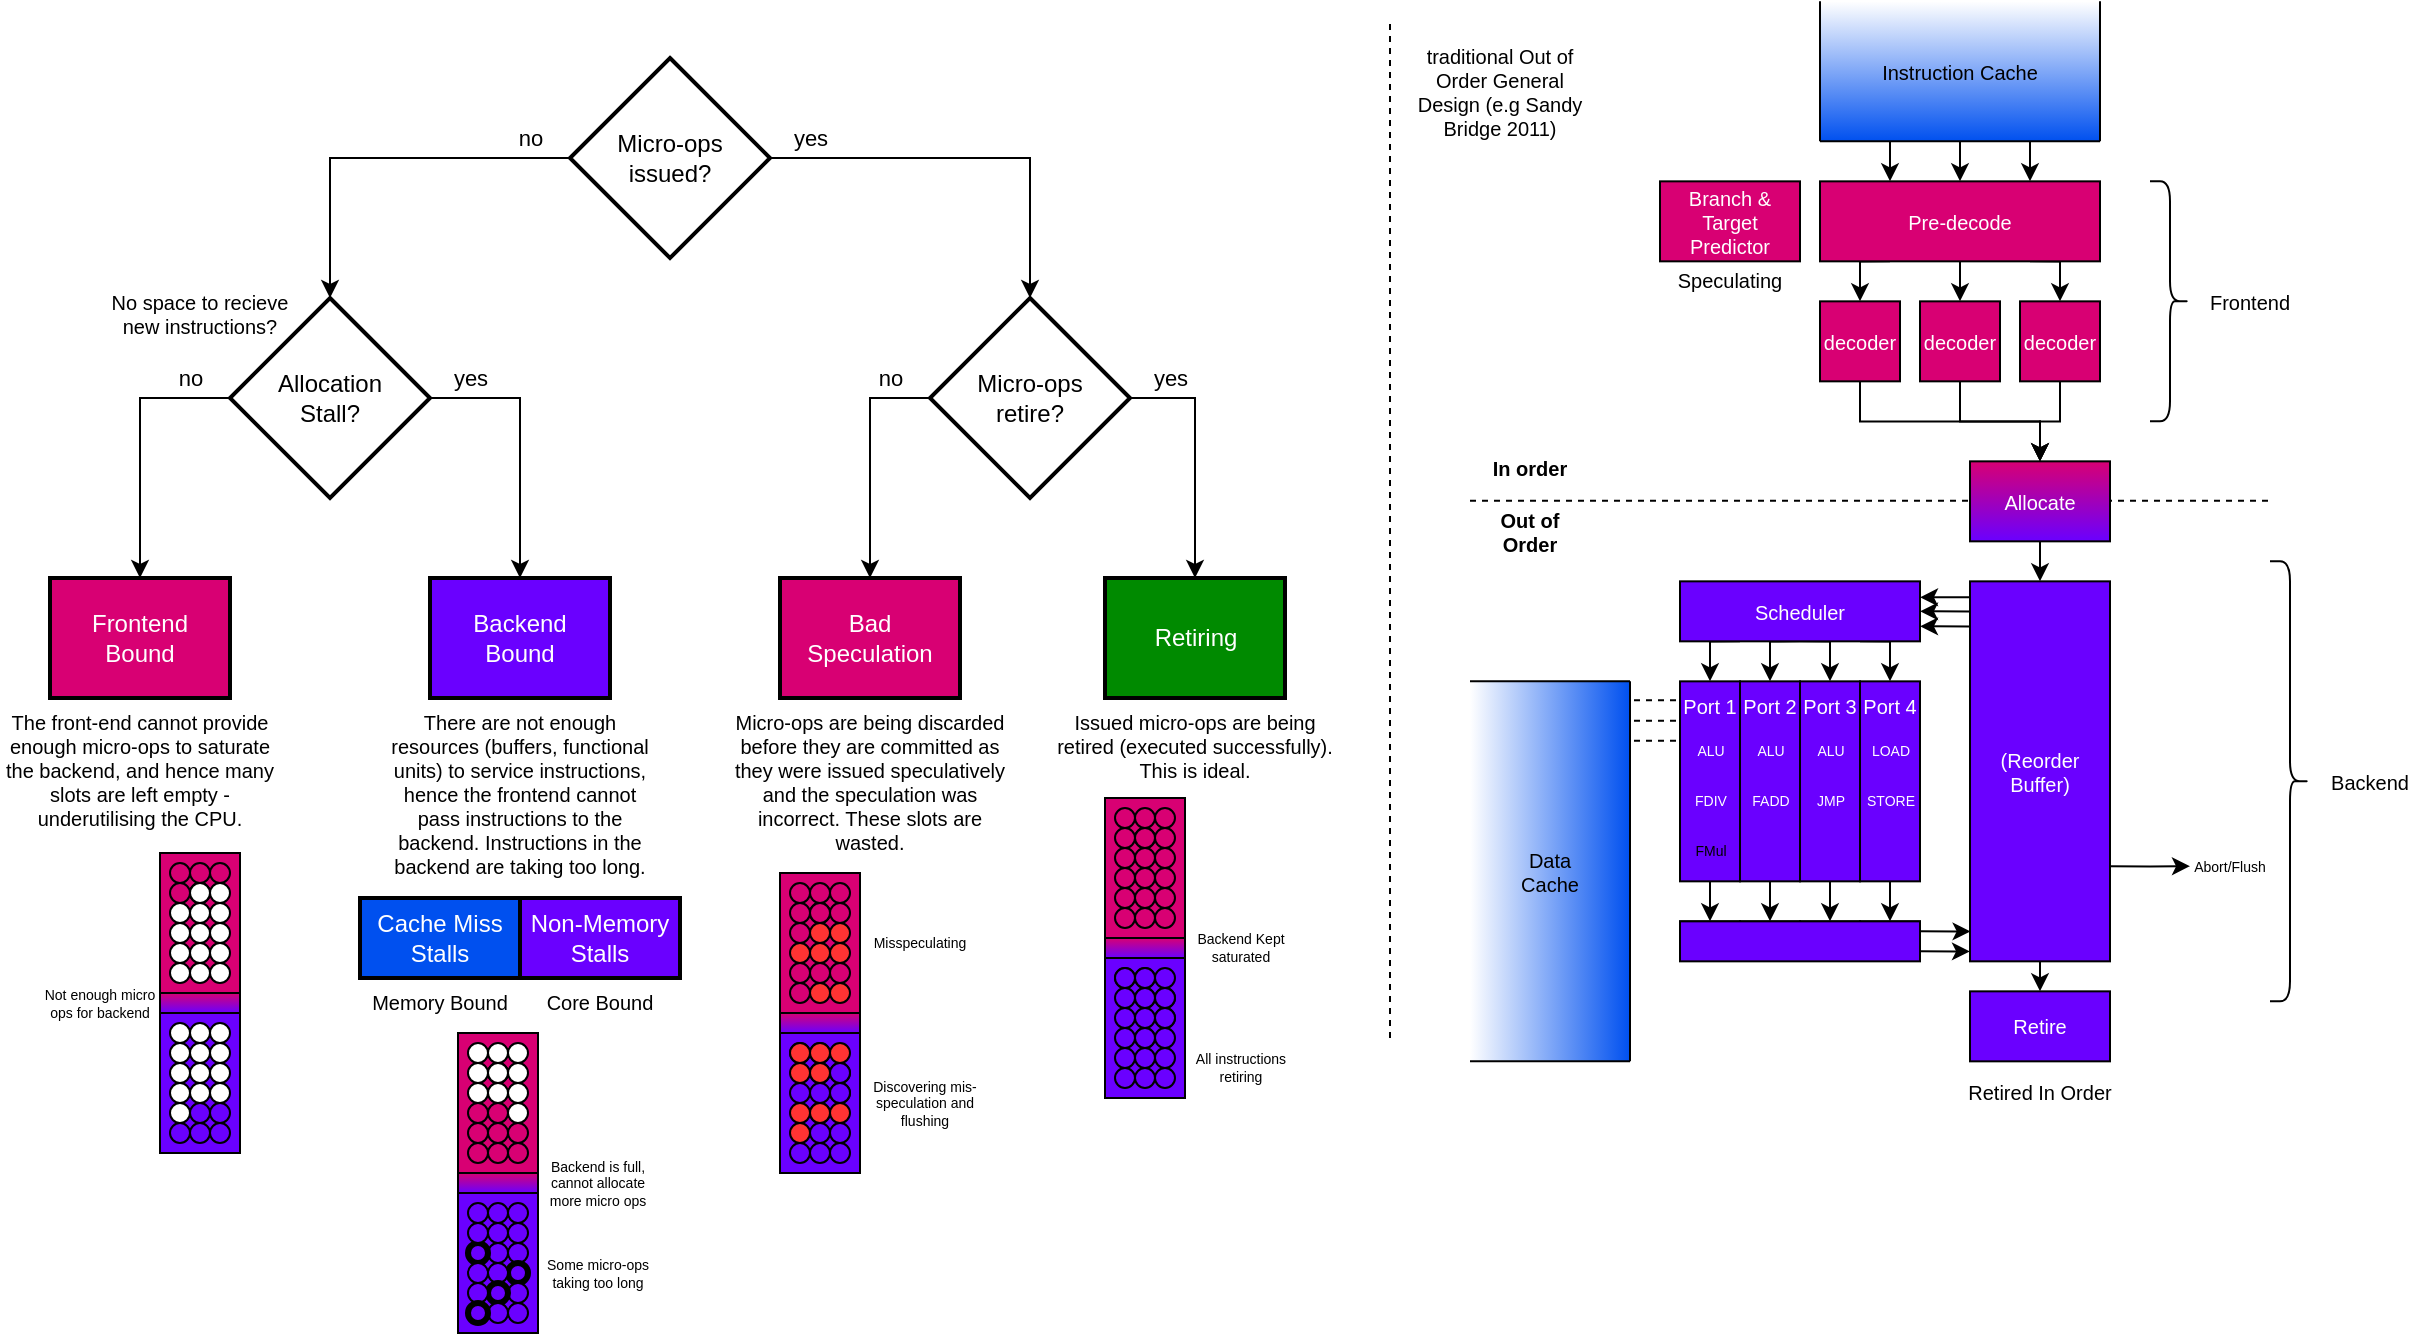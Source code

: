 <mxfile version="20.3.0" type="device"><diagram id="NwEEwO_jzeVSqn7mLALj" name="Page-1"><mxGraphModel dx="1296" dy="1094" grid="1" gridSize="10" guides="1" tooltips="1" connect="1" arrows="1" fold="1" page="1" pageScale="1" pageWidth="827" pageHeight="1169" math="0" shadow="0"><root><mxCell id="0"/><mxCell id="1" parent="0"/><mxCell id="t1Yyo44c1fFEL9grFzT4-393" value="" style="endArrow=none;dashed=1;html=1;rounded=0;fontSize=7;fontColor=#FFFFFF;" edge="1" parent="1"><mxGeometry width="50" height="50" relative="1" as="geometry"><mxPoint x="870" y="361.38" as="sourcePoint"/><mxPoint x="1270" y="361.38" as="targetPoint"/></mxGeometry></mxCell><mxCell id="t1Yyo44c1fFEL9grFzT4-105" value="" style="endArrow=none;dashed=1;html=1;rounded=0;fontSize=7;" edge="1" parent="1"><mxGeometry width="50" height="50" relative="1" as="geometry"><mxPoint x="940" y="481.39" as="sourcePoint"/><mxPoint x="980" y="481.39" as="targetPoint"/></mxGeometry></mxCell><mxCell id="t1Yyo44c1fFEL9grFzT4-106" value="" style="endArrow=none;dashed=1;html=1;rounded=0;fontSize=7;" edge="1" parent="1"><mxGeometry width="50" height="50" relative="1" as="geometry"><mxPoint x="940" y="471.39" as="sourcePoint"/><mxPoint x="980" y="471.39" as="targetPoint"/></mxGeometry></mxCell><mxCell id="t1Yyo44c1fFEL9grFzT4-107" value="" style="endArrow=none;dashed=1;html=1;rounded=0;fontSize=7;" edge="1" parent="1"><mxGeometry width="50" height="50" relative="1" as="geometry"><mxPoint x="940" y="461.11" as="sourcePoint"/><mxPoint x="980" y="461.11" as="targetPoint"/></mxGeometry></mxCell><mxCell id="t1Yyo44c1fFEL9grFzT4-5" value="no" style="edgeStyle=orthogonalEdgeStyle;rounded=0;orthogonalLoop=1;jettySize=auto;html=1;exitX=0;exitY=0.5;exitDx=0;exitDy=0;exitPerimeter=0;entryX=0.5;entryY=0;entryDx=0;entryDy=0;entryPerimeter=0;" edge="1" parent="1" source="t1Yyo44c1fFEL9grFzT4-1" target="t1Yyo44c1fFEL9grFzT4-2"><mxGeometry x="-0.789" y="-10" relative="1" as="geometry"><mxPoint x="330" y="310" as="targetPoint"/><mxPoint as="offset"/></mxGeometry></mxCell><mxCell id="t1Yyo44c1fFEL9grFzT4-6" value="yes" style="edgeStyle=orthogonalEdgeStyle;rounded=0;orthogonalLoop=1;jettySize=auto;html=1;exitX=1;exitY=0.5;exitDx=0;exitDy=0;exitPerimeter=0;entryX=0.5;entryY=0;entryDx=0;entryDy=0;entryPerimeter=0;" edge="1" parent="1" source="t1Yyo44c1fFEL9grFzT4-1" target="t1Yyo44c1fFEL9grFzT4-3"><mxGeometry x="-0.8" y="10" relative="1" as="geometry"><mxPoint as="offset"/></mxGeometry></mxCell><mxCell id="t1Yyo44c1fFEL9grFzT4-1" value="Micro-ops &lt;br&gt;issued?" style="strokeWidth=2;html=1;shape=mxgraph.flowchart.decision;whiteSpace=wrap;" vertex="1" parent="1"><mxGeometry x="420" y="140" width="100" height="100" as="geometry"/></mxCell><mxCell id="t1Yyo44c1fFEL9grFzT4-17" value="yes" style="edgeStyle=orthogonalEdgeStyle;rounded=0;orthogonalLoop=1;jettySize=auto;html=1;exitX=1;exitY=0.5;exitDx=0;exitDy=0;exitPerimeter=0;entryX=0.5;entryY=0;entryDx=0;entryDy=0;" edge="1" parent="1" source="t1Yyo44c1fFEL9grFzT4-2" target="t1Yyo44c1fFEL9grFzT4-9"><mxGeometry x="-0.704" y="10" relative="1" as="geometry"><mxPoint as="offset"/></mxGeometry></mxCell><mxCell id="t1Yyo44c1fFEL9grFzT4-18" value="no" style="edgeStyle=orthogonalEdgeStyle;rounded=0;orthogonalLoop=1;jettySize=auto;html=1;exitX=0;exitY=0.5;exitDx=0;exitDy=0;exitPerimeter=0;entryX=0.5;entryY=0;entryDx=0;entryDy=0;" edge="1" parent="1" source="t1Yyo44c1fFEL9grFzT4-2" target="t1Yyo44c1fFEL9grFzT4-8"><mxGeometry x="-0.704" y="-10" relative="1" as="geometry"><mxPoint as="offset"/></mxGeometry></mxCell><mxCell id="t1Yyo44c1fFEL9grFzT4-2" value="Allocation &lt;br&gt;Stall?" style="strokeWidth=2;html=1;shape=mxgraph.flowchart.decision;whiteSpace=wrap;" vertex="1" parent="1"><mxGeometry x="250" y="260" width="100" height="100" as="geometry"/></mxCell><mxCell id="t1Yyo44c1fFEL9grFzT4-14" value="yes" style="edgeStyle=orthogonalEdgeStyle;rounded=0;orthogonalLoop=1;jettySize=auto;html=1;exitX=1;exitY=0.5;exitDx=0;exitDy=0;exitPerimeter=0;entryX=0.5;entryY=0;entryDx=0;entryDy=0;" edge="1" parent="1" source="t1Yyo44c1fFEL9grFzT4-3" target="t1Yyo44c1fFEL9grFzT4-11"><mxGeometry x="-0.673" y="10" relative="1" as="geometry"><mxPoint as="offset"/></mxGeometry></mxCell><mxCell id="t1Yyo44c1fFEL9grFzT4-16" value="no" style="edgeStyle=orthogonalEdgeStyle;rounded=0;orthogonalLoop=1;jettySize=auto;html=1;exitX=0;exitY=0.5;exitDx=0;exitDy=0;exitPerimeter=0;entryX=0.5;entryY=0;entryDx=0;entryDy=0;" edge="1" parent="1" source="t1Yyo44c1fFEL9grFzT4-3" target="t1Yyo44c1fFEL9grFzT4-10"><mxGeometry x="-0.667" y="-10" relative="1" as="geometry"><mxPoint as="offset"/></mxGeometry></mxCell><mxCell id="t1Yyo44c1fFEL9grFzT4-3" value="Micro-ops &lt;br&gt;retire?" style="strokeWidth=2;html=1;shape=mxgraph.flowchart.decision;whiteSpace=wrap;" vertex="1" parent="1"><mxGeometry x="600" y="260" width="100" height="100" as="geometry"/></mxCell><mxCell id="t1Yyo44c1fFEL9grFzT4-8" value="Frontend &lt;br&gt;Bound" style="rounded=0;whiteSpace=wrap;html=1;strokeWidth=2;fillColor=#d80073;fontColor=#ffffff;strokeColor=#000000;" vertex="1" parent="1"><mxGeometry x="160" y="400" width="90" height="60" as="geometry"/></mxCell><mxCell id="t1Yyo44c1fFEL9grFzT4-9" value="Backend&lt;br&gt;Bound" style="rounded=0;whiteSpace=wrap;html=1;strokeWidth=2;fillColor=#6a00ff;fontColor=#ffffff;strokeColor=#000000;" vertex="1" parent="1"><mxGeometry x="350" y="400" width="90" height="60" as="geometry"/></mxCell><mxCell id="t1Yyo44c1fFEL9grFzT4-10" value="Bad &lt;br&gt;Speculation" style="rounded=0;whiteSpace=wrap;html=1;strokeWidth=2;fillColor=#d80073;fontColor=#ffffff;strokeColor=#000000;" vertex="1" parent="1"><mxGeometry x="525" y="400" width="90" height="60" as="geometry"/></mxCell><mxCell id="t1Yyo44c1fFEL9grFzT4-11" value="Retiring" style="rounded=0;whiteSpace=wrap;html=1;strokeWidth=2;fillColor=#008a00;fontColor=#ffffff;strokeColor=#000000;" vertex="1" parent="1"><mxGeometry x="687.5" y="400" width="90" height="60" as="geometry"/></mxCell><mxCell id="t1Yyo44c1fFEL9grFzT4-12" value="Cache Miss Stalls" style="rounded=0;whiteSpace=wrap;html=1;strokeWidth=2;fillColor=#0050ef;fontColor=#FFFFFF;strokeColor=#000000;" vertex="1" parent="1"><mxGeometry x="315" y="560" width="80" height="40" as="geometry"/></mxCell><mxCell id="t1Yyo44c1fFEL9grFzT4-13" value="Non-Memory Stalls" style="rounded=0;whiteSpace=wrap;html=1;strokeWidth=2;fillColor=#6a00ff;fontColor=#FFFFFF;strokeColor=#000000;" vertex="1" parent="1"><mxGeometry x="395" y="560" width="80" height="40" as="geometry"/></mxCell><mxCell id="t1Yyo44c1fFEL9grFzT4-22" value="Micro-ops are being discarded before they are committed as they were issued speculatively and the speculation was incorrect. These slots are wasted." style="text;html=1;strokeColor=none;fillColor=none;align=center;verticalAlign=top;whiteSpace=wrap;rounded=0;strokeWidth=2;fontSize=10;" vertex="1" parent="1"><mxGeometry x="500" y="460" width="140" height="70" as="geometry"/></mxCell><mxCell id="t1Yyo44c1fFEL9grFzT4-23" value="Issued micro-ops are being retired (executed successfully). This is ideal." style="text;html=1;strokeColor=none;fillColor=none;align=center;verticalAlign=top;whiteSpace=wrap;rounded=0;strokeWidth=2;fontSize=10;" vertex="1" parent="1"><mxGeometry x="660" y="460" width="145" height="60" as="geometry"/></mxCell><mxCell id="t1Yyo44c1fFEL9grFzT4-24" value="The front-end cannot provide enough micro-ops to saturate the backend, and hence many slots are left empty - underutilising the CPU." style="text;html=1;strokeColor=none;fillColor=none;align=center;verticalAlign=top;whiteSpace=wrap;rounded=0;strokeWidth=2;fontSize=10;" vertex="1" parent="1"><mxGeometry x="135" y="460" width="140" height="70" as="geometry"/></mxCell><mxCell id="t1Yyo44c1fFEL9grFzT4-25" value="There are not enough resources (buffers, functional units) to service instructions, hence the frontend cannot pass instructions to the backend. Instructions in the backend are taking too long." style="text;html=1;strokeColor=none;fillColor=none;align=center;verticalAlign=top;whiteSpace=wrap;rounded=0;strokeWidth=2;fontSize=10;" vertex="1" parent="1"><mxGeometry x="325" y="460" width="140" height="100" as="geometry"/></mxCell><mxCell id="t1Yyo44c1fFEL9grFzT4-26" value="Memory Bound" style="text;html=1;strokeColor=none;fillColor=none;align=center;verticalAlign=top;whiteSpace=wrap;rounded=0;strokeWidth=2;fontSize=10;fontColor=#000000;" vertex="1" parent="1"><mxGeometry x="315" y="600" width="80" height="20" as="geometry"/></mxCell><mxCell id="t1Yyo44c1fFEL9grFzT4-27" value="Core Bound" style="text;html=1;strokeColor=none;fillColor=none;align=center;verticalAlign=top;whiteSpace=wrap;rounded=0;strokeWidth=2;fontSize=10;fontColor=#000000;" vertex="1" parent="1"><mxGeometry x="395" y="600" width="80" height="20" as="geometry"/></mxCell><mxCell id="t1Yyo44c1fFEL9grFzT4-28" value="No space to recieve new instructions?" style="text;html=1;strokeColor=none;fillColor=none;align=center;verticalAlign=top;whiteSpace=wrap;rounded=0;strokeWidth=2;fontSize=10;" vertex="1" parent="1"><mxGeometry x="180" y="250" width="110" height="50" as="geometry"/></mxCell><mxCell id="t1Yyo44c1fFEL9grFzT4-52" style="edgeStyle=orthogonalEdgeStyle;rounded=0;orthogonalLoop=1;jettySize=auto;html=1;exitX=0;exitY=0.25;exitDx=0;exitDy=0;entryX=1;entryY=0.5;entryDx=0;entryDy=0;fontSize=10;" edge="1" parent="1" source="t1Yyo44c1fFEL9grFzT4-32" target="t1Yyo44c1fFEL9grFzT4-33"><mxGeometry relative="1" as="geometry"><Array as="points"><mxPoint x="1120" y="416.67"/></Array></mxGeometry></mxCell><mxCell id="t1Yyo44c1fFEL9grFzT4-63" style="edgeStyle=orthogonalEdgeStyle;rounded=0;orthogonalLoop=1;jettySize=auto;html=1;exitX=0.5;exitY=1;exitDx=0;exitDy=0;fontSize=10;fontColor=#000000;" edge="1" parent="1" source="t1Yyo44c1fFEL9grFzT4-32"><mxGeometry relative="1" as="geometry"><mxPoint x="1155.238" y="581.67" as="targetPoint"/></mxGeometry></mxCell><mxCell id="t1Yyo44c1fFEL9grFzT4-71" style="edgeStyle=orthogonalEdgeStyle;rounded=0;orthogonalLoop=1;jettySize=auto;html=1;exitX=0;exitY=0.25;exitDx=0;exitDy=0;entryX=1;entryY=0.25;entryDx=0;entryDy=0;fontSize=10;" edge="1" parent="1" source="t1Yyo44c1fFEL9grFzT4-32" target="t1Yyo44c1fFEL9grFzT4-33"><mxGeometry relative="1" as="geometry"><Array as="points"><mxPoint x="1120" y="409.67"/><mxPoint x="1095" y="409.67"/></Array></mxGeometry></mxCell><mxCell id="t1Yyo44c1fFEL9grFzT4-72" style="edgeStyle=orthogonalEdgeStyle;rounded=0;orthogonalLoop=1;jettySize=auto;html=1;exitX=0;exitY=0.25;exitDx=0;exitDy=0;entryX=1;entryY=0.75;entryDx=0;entryDy=0;fontSize=10;" edge="1" parent="1" source="t1Yyo44c1fFEL9grFzT4-32" target="t1Yyo44c1fFEL9grFzT4-33"><mxGeometry relative="1" as="geometry"><Array as="points"><mxPoint x="1120" y="424.67"/></Array></mxGeometry></mxCell><mxCell id="t1Yyo44c1fFEL9grFzT4-87" style="edgeStyle=orthogonalEdgeStyle;rounded=0;orthogonalLoop=1;jettySize=auto;html=1;exitX=1;exitY=0.75;exitDx=0;exitDy=0;fontSize=10;fontColor=#000000;" edge="1" parent="1" source="t1Yyo44c1fFEL9grFzT4-32"><mxGeometry relative="1" as="geometry"><mxPoint x="1230" y="544.07" as="targetPoint"/></mxGeometry></mxCell><mxCell id="t1Yyo44c1fFEL9grFzT4-102" style="edgeStyle=orthogonalEdgeStyle;rounded=0;orthogonalLoop=1;jettySize=auto;html=1;exitX=0.5;exitY=1;exitDx=0;exitDy=0;entryX=0.5;entryY=0;entryDx=0;entryDy=0;fontSize=7;fontColor=#000000;" edge="1" parent="1" source="t1Yyo44c1fFEL9grFzT4-32" target="t1Yyo44c1fFEL9grFzT4-101"><mxGeometry relative="1" as="geometry"/></mxCell><mxCell id="t1Yyo44c1fFEL9grFzT4-32" value="(Reorder Buffer)" style="rounded=0;whiteSpace=wrap;html=1;strokeWidth=1;fontSize=10;fillColor=#6a00ff;fontColor=#ffffff;strokeColor=#000000;" vertex="1" parent="1"><mxGeometry x="1120" y="401.67" width="70" height="190" as="geometry"/></mxCell><mxCell id="t1Yyo44c1fFEL9grFzT4-53" style="edgeStyle=orthogonalEdgeStyle;rounded=0;orthogonalLoop=1;jettySize=auto;html=1;exitX=0.25;exitY=1;exitDx=0;exitDy=0;entryX=0.5;entryY=0;entryDx=0;entryDy=0;fontSize=10;" edge="1" parent="1" source="t1Yyo44c1fFEL9grFzT4-33" target="t1Yyo44c1fFEL9grFzT4-46"><mxGeometry relative="1" as="geometry"/></mxCell><mxCell id="t1Yyo44c1fFEL9grFzT4-54" style="edgeStyle=orthogonalEdgeStyle;rounded=0;orthogonalLoop=1;jettySize=auto;html=1;exitX=0.5;exitY=1;exitDx=0;exitDy=0;entryX=0.5;entryY=0;entryDx=0;entryDy=0;fontSize=10;" edge="1" parent="1" source="t1Yyo44c1fFEL9grFzT4-33" target="t1Yyo44c1fFEL9grFzT4-45"><mxGeometry relative="1" as="geometry"/></mxCell><mxCell id="t1Yyo44c1fFEL9grFzT4-55" style="edgeStyle=orthogonalEdgeStyle;rounded=0;orthogonalLoop=1;jettySize=auto;html=1;exitX=0.5;exitY=1;exitDx=0;exitDy=0;entryX=0.5;entryY=0;entryDx=0;entryDy=0;fontSize=10;" edge="1" parent="1" source="t1Yyo44c1fFEL9grFzT4-33" target="t1Yyo44c1fFEL9grFzT4-44"><mxGeometry relative="1" as="geometry"/></mxCell><mxCell id="t1Yyo44c1fFEL9grFzT4-57" style="edgeStyle=orthogonalEdgeStyle;rounded=0;orthogonalLoop=1;jettySize=auto;html=1;exitX=0.75;exitY=1;exitDx=0;exitDy=0;entryX=0.5;entryY=0;entryDx=0;entryDy=0;fontSize=10;" edge="1" parent="1" source="t1Yyo44c1fFEL9grFzT4-33" target="t1Yyo44c1fFEL9grFzT4-42"><mxGeometry relative="1" as="geometry"/></mxCell><mxCell id="t1Yyo44c1fFEL9grFzT4-33" value="Scheduler" style="rounded=0;whiteSpace=wrap;html=1;strokeWidth=1;fontSize=10;fillColor=#6a00ff;fontColor=#ffffff;strokeColor=#000000;" vertex="1" parent="1"><mxGeometry x="975" y="401.67" width="120" height="30" as="geometry"/></mxCell><mxCell id="t1Yyo44c1fFEL9grFzT4-70" style="edgeStyle=orthogonalEdgeStyle;rounded=0;orthogonalLoop=1;jettySize=auto;html=1;exitX=0.5;exitY=1;exitDx=0;exitDy=0;entryX=0.5;entryY=0;entryDx=0;entryDy=0;fontSize=10;" edge="1" parent="1" source="t1Yyo44c1fFEL9grFzT4-34" target="t1Yyo44c1fFEL9grFzT4-36"><mxGeometry relative="1" as="geometry"/></mxCell><mxCell id="t1Yyo44c1fFEL9grFzT4-76" style="edgeStyle=orthogonalEdgeStyle;rounded=0;orthogonalLoop=1;jettySize=auto;html=1;exitX=0.25;exitY=1;exitDx=0;exitDy=0;entryX=0.25;entryY=0;entryDx=0;entryDy=0;fontSize=10;" edge="1" parent="1" source="t1Yyo44c1fFEL9grFzT4-34" target="t1Yyo44c1fFEL9grFzT4-36"><mxGeometry relative="1" as="geometry"/></mxCell><mxCell id="t1Yyo44c1fFEL9grFzT4-78" style="edgeStyle=orthogonalEdgeStyle;rounded=0;orthogonalLoop=1;jettySize=auto;html=1;exitX=0.75;exitY=1;exitDx=0;exitDy=0;entryX=0.75;entryY=0;entryDx=0;entryDy=0;fontSize=10;" edge="1" parent="1" source="t1Yyo44c1fFEL9grFzT4-34" target="t1Yyo44c1fFEL9grFzT4-36"><mxGeometry relative="1" as="geometry"/></mxCell><mxCell id="t1Yyo44c1fFEL9grFzT4-34" value="Instruction Cache" style="rounded=0;whiteSpace=wrap;html=1;strokeWidth=1;fontSize=10;strokeColor=none;fillColor=#0050ef;gradientDirection=north;fontColor=#000000;gradientColor=#FFFFFF;" vertex="1" parent="1"><mxGeometry x="1045" y="111.67" width="140" height="70" as="geometry"/></mxCell><mxCell id="t1Yyo44c1fFEL9grFzT4-66" style="edgeStyle=orthogonalEdgeStyle;rounded=0;orthogonalLoop=1;jettySize=auto;html=1;exitX=0.25;exitY=1;exitDx=0;exitDy=0;entryX=0.5;entryY=0;entryDx=0;entryDy=0;fontSize=10;" edge="1" parent="1" source="t1Yyo44c1fFEL9grFzT4-36" target="t1Yyo44c1fFEL9grFzT4-51"><mxGeometry relative="1" as="geometry"/></mxCell><mxCell id="t1Yyo44c1fFEL9grFzT4-67" style="edgeStyle=orthogonalEdgeStyle;rounded=0;orthogonalLoop=1;jettySize=auto;html=1;exitX=0.5;exitY=1;exitDx=0;exitDy=0;entryX=0.5;entryY=0;entryDx=0;entryDy=0;fontSize=10;" edge="1" parent="1" source="t1Yyo44c1fFEL9grFzT4-36" target="t1Yyo44c1fFEL9grFzT4-39"><mxGeometry relative="1" as="geometry"/></mxCell><mxCell id="t1Yyo44c1fFEL9grFzT4-68" style="edgeStyle=orthogonalEdgeStyle;rounded=0;orthogonalLoop=1;jettySize=auto;html=1;exitX=0.75;exitY=1;exitDx=0;exitDy=0;entryX=0.5;entryY=0;entryDx=0;entryDy=0;fontSize=10;" edge="1" parent="1" source="t1Yyo44c1fFEL9grFzT4-36" target="t1Yyo44c1fFEL9grFzT4-40"><mxGeometry relative="1" as="geometry"/></mxCell><mxCell id="t1Yyo44c1fFEL9grFzT4-36" value="Pre-decode" style="rounded=0;whiteSpace=wrap;html=1;strokeWidth=1;fontSize=10;fillColor=#d80073;fontColor=#ffffff;strokeColor=#000000;" vertex="1" parent="1"><mxGeometry x="1045" y="201.67" width="140" height="40" as="geometry"/></mxCell><mxCell id="t1Yyo44c1fFEL9grFzT4-61" style="edgeStyle=orthogonalEdgeStyle;rounded=0;orthogonalLoop=1;jettySize=auto;html=1;exitX=0.5;exitY=1;exitDx=0;exitDy=0;entryX=0.5;entryY=0;entryDx=0;entryDy=0;fontSize=10;" edge="1" parent="1" source="t1Yyo44c1fFEL9grFzT4-39" target="t1Yyo44c1fFEL9grFzT4-128"><mxGeometry relative="1" as="geometry"/></mxCell><mxCell id="t1Yyo44c1fFEL9grFzT4-39" value="decoder" style="rounded=0;whiteSpace=wrap;html=1;strokeWidth=1;fontSize=10;fillColor=#d80073;fontColor=#ffffff;strokeColor=#000000;" vertex="1" parent="1"><mxGeometry x="1095" y="261.67" width="40" height="40" as="geometry"/></mxCell><mxCell id="t1Yyo44c1fFEL9grFzT4-62" style="edgeStyle=orthogonalEdgeStyle;rounded=0;orthogonalLoop=1;jettySize=auto;html=1;exitX=0.5;exitY=1;exitDx=0;exitDy=0;entryX=0.5;entryY=0;entryDx=0;entryDy=0;fontSize=10;" edge="1" parent="1" source="t1Yyo44c1fFEL9grFzT4-40" target="t1Yyo44c1fFEL9grFzT4-128"><mxGeometry relative="1" as="geometry"/></mxCell><mxCell id="t1Yyo44c1fFEL9grFzT4-40" value="decoder" style="rounded=0;whiteSpace=wrap;html=1;strokeWidth=1;fontSize=10;fillColor=#d80073;fontColor=#ffffff;strokeColor=#000000;" vertex="1" parent="1"><mxGeometry x="1145" y="261.67" width="40" height="40" as="geometry"/></mxCell><mxCell id="t1Yyo44c1fFEL9grFzT4-86" style="edgeStyle=orthogonalEdgeStyle;rounded=0;orthogonalLoop=1;jettySize=auto;html=1;exitX=0.5;exitY=1;exitDx=0;exitDy=0;entryX=0.5;entryY=0;entryDx=0;entryDy=0;fontSize=10;fontColor=#000000;" edge="1" parent="1" source="t1Yyo44c1fFEL9grFzT4-42" target="t1Yyo44c1fFEL9grFzT4-80"><mxGeometry relative="1" as="geometry"/></mxCell><mxCell id="t1Yyo44c1fFEL9grFzT4-42" value="Port 4" style="rounded=0;whiteSpace=wrap;html=1;strokeWidth=1;fontSize=10;verticalAlign=top;fillColor=#6a00ff;fontColor=#ffffff;strokeColor=#000000;" vertex="1" parent="1"><mxGeometry x="1065" y="451.67" width="30" height="100" as="geometry"/></mxCell><mxCell id="t1Yyo44c1fFEL9grFzT4-85" style="edgeStyle=orthogonalEdgeStyle;rounded=0;orthogonalLoop=1;jettySize=auto;html=1;exitX=0.5;exitY=1;exitDx=0;exitDy=0;entryX=0.5;entryY=0;entryDx=0;entryDy=0;fontSize=10;fontColor=#000000;" edge="1" parent="1" source="t1Yyo44c1fFEL9grFzT4-44" target="t1Yyo44c1fFEL9grFzT4-81"><mxGeometry relative="1" as="geometry"/></mxCell><mxCell id="t1Yyo44c1fFEL9grFzT4-44" value="Port 3" style="rounded=0;whiteSpace=wrap;html=1;strokeWidth=1;fontSize=10;verticalAlign=top;fillColor=#6a00ff;fontColor=#ffffff;strokeColor=#000000;" vertex="1" parent="1"><mxGeometry x="1035" y="451.67" width="30" height="100" as="geometry"/></mxCell><mxCell id="t1Yyo44c1fFEL9grFzT4-84" style="edgeStyle=orthogonalEdgeStyle;rounded=0;orthogonalLoop=1;jettySize=auto;html=1;exitX=0.5;exitY=1;exitDx=0;exitDy=0;entryX=0.5;entryY=0;entryDx=0;entryDy=0;fontSize=10;fontColor=#000000;" edge="1" parent="1" source="t1Yyo44c1fFEL9grFzT4-45" target="t1Yyo44c1fFEL9grFzT4-82"><mxGeometry relative="1" as="geometry"/></mxCell><mxCell id="t1Yyo44c1fFEL9grFzT4-45" value="Port 2" style="rounded=0;whiteSpace=wrap;html=1;strokeWidth=1;fontSize=10;verticalAlign=top;fillColor=#6a00ff;fontColor=#ffffff;strokeColor=#000000;" vertex="1" parent="1"><mxGeometry x="1005" y="451.67" width="30" height="100" as="geometry"/></mxCell><mxCell id="t1Yyo44c1fFEL9grFzT4-79" style="edgeStyle=orthogonalEdgeStyle;rounded=0;orthogonalLoop=1;jettySize=auto;html=1;exitX=0.5;exitY=1;exitDx=0;exitDy=0;fontSize=10;entryX=0.5;entryY=0;entryDx=0;entryDy=0;fontColor=#000000;" edge="1" parent="1" source="t1Yyo44c1fFEL9grFzT4-46" target="t1Yyo44c1fFEL9grFzT4-83"><mxGeometry relative="1" as="geometry"><mxPoint x="1000" y="561.67" as="targetPoint"/></mxGeometry></mxCell><mxCell id="t1Yyo44c1fFEL9grFzT4-46" value="Port 1" style="rounded=0;whiteSpace=wrap;html=1;strokeWidth=1;fontSize=10;verticalAlign=top;fillColor=#6a00ff;fontColor=#ffffff;strokeColor=#000000;" vertex="1" parent="1"><mxGeometry x="975" y="451.67" width="30" height="100" as="geometry"/></mxCell><mxCell id="t1Yyo44c1fFEL9grFzT4-73" style="edgeStyle=orthogonalEdgeStyle;rounded=0;orthogonalLoop=1;jettySize=auto;html=1;exitX=1;exitY=0.25;exitDx=0;exitDy=0;entryX=0.004;entryY=0.922;entryDx=0;entryDy=0;entryPerimeter=0;fontSize=10;fontColor=#000000;" edge="1" parent="1" source="t1Yyo44c1fFEL9grFzT4-47" target="t1Yyo44c1fFEL9grFzT4-32"><mxGeometry relative="1" as="geometry"/></mxCell><mxCell id="t1Yyo44c1fFEL9grFzT4-74" style="edgeStyle=orthogonalEdgeStyle;rounded=0;orthogonalLoop=1;jettySize=auto;html=1;exitX=1;exitY=0.75;exitDx=0;exitDy=0;fontSize=10;fontColor=#000000;" edge="1" parent="1" source="t1Yyo44c1fFEL9grFzT4-47"><mxGeometry relative="1" as="geometry"><mxPoint x="1120" y="586.67" as="targetPoint"/><Array as="points"><mxPoint x="1120" y="586.67"/></Array></mxGeometry></mxCell><mxCell id="t1Yyo44c1fFEL9grFzT4-60" style="edgeStyle=orthogonalEdgeStyle;rounded=0;orthogonalLoop=1;jettySize=auto;html=1;exitX=0.5;exitY=1;exitDx=0;exitDy=0;entryX=0.5;entryY=0;entryDx=0;entryDy=0;fontSize=10;" edge="1" parent="1" source="t1Yyo44c1fFEL9grFzT4-51" target="t1Yyo44c1fFEL9grFzT4-128"><mxGeometry relative="1" as="geometry"/></mxCell><mxCell id="t1Yyo44c1fFEL9grFzT4-51" value="decoder" style="rounded=0;whiteSpace=wrap;html=1;strokeWidth=1;fontSize=10;fillColor=#d80073;fontColor=#ffffff;strokeColor=#000000;" vertex="1" parent="1"><mxGeometry x="1045" y="261.67" width="40" height="40" as="geometry"/></mxCell><mxCell id="t1Yyo44c1fFEL9grFzT4-69" value="Branch &amp;amp; Target&lt;br&gt;Predictor" style="rounded=0;whiteSpace=wrap;html=1;strokeWidth=1;fontSize=10;fillColor=#d80073;fontColor=#ffffff;strokeColor=#000000;" vertex="1" parent="1"><mxGeometry x="965" y="201.67" width="70" height="40" as="geometry"/></mxCell><mxCell id="t1Yyo44c1fFEL9grFzT4-80" value="" style="rounded=0;whiteSpace=wrap;html=1;strokeWidth=1;fontSize=10;fontColor=#000000;" vertex="1" parent="1"><mxGeometry x="1065" y="571.67" width="30" height="10" as="geometry"/></mxCell><mxCell id="t1Yyo44c1fFEL9grFzT4-81" value="" style="rounded=0;whiteSpace=wrap;html=1;strokeWidth=1;fontSize=10;fontColor=#000000;" vertex="1" parent="1"><mxGeometry x="1035" y="571.67" width="30" height="10" as="geometry"/></mxCell><mxCell id="t1Yyo44c1fFEL9grFzT4-82" value="" style="rounded=0;whiteSpace=wrap;html=1;strokeWidth=1;fontSize=10;fontColor=#000000;" vertex="1" parent="1"><mxGeometry x="1005" y="571.67" width="30" height="10" as="geometry"/></mxCell><mxCell id="t1Yyo44c1fFEL9grFzT4-83" value="" style="rounded=0;whiteSpace=wrap;html=1;strokeWidth=1;fontSize=10;fontColor=#000000;" vertex="1" parent="1"><mxGeometry x="975" y="571.67" width="30" height="10" as="geometry"/></mxCell><mxCell id="t1Yyo44c1fFEL9grFzT4-47" value="" style="rounded=0;whiteSpace=wrap;html=1;strokeWidth=1;fontSize=10;fillColor=#6a00ff;fontColor=#000000;strokeColor=#000000;" vertex="1" parent="1"><mxGeometry x="975" y="571.67" width="120" height="20" as="geometry"/></mxCell><mxCell id="t1Yyo44c1fFEL9grFzT4-89" value="FMul" style="text;html=1;strokeColor=none;fillColor=none;align=center;verticalAlign=middle;whiteSpace=wrap;rounded=0;strokeWidth=1;fontSize=7;fontColor=#000000;" vertex="1" parent="1"><mxGeometry x="977.5" y="521.67" width="25" height="30" as="geometry"/></mxCell><mxCell id="t1Yyo44c1fFEL9grFzT4-90" value="FDIV" style="text;html=1;strokeColor=none;fillColor=none;align=center;verticalAlign=middle;whiteSpace=wrap;rounded=0;strokeWidth=1;fontSize=7;fontColor=#FFFFFF;" vertex="1" parent="1"><mxGeometry x="977.5" y="496.67" width="25" height="30" as="geometry"/></mxCell><mxCell id="t1Yyo44c1fFEL9grFzT4-91" value="ALU" style="text;html=1;strokeColor=none;fillColor=none;align=center;verticalAlign=middle;whiteSpace=wrap;rounded=0;strokeWidth=1;fontSize=7;fontColor=#FFFFFF;" vertex="1" parent="1"><mxGeometry x="977.5" y="471.67" width="25" height="30" as="geometry"/></mxCell><mxCell id="t1Yyo44c1fFEL9grFzT4-94" value="FADD" style="text;html=1;strokeColor=none;fillColor=none;align=center;verticalAlign=middle;whiteSpace=wrap;rounded=0;strokeWidth=1;fontSize=7;fontColor=#FFFFFF;" vertex="1" parent="1"><mxGeometry x="1007.5" y="496.67" width="25" height="30" as="geometry"/></mxCell><mxCell id="t1Yyo44c1fFEL9grFzT4-95" value="ALU" style="text;html=1;strokeColor=none;fillColor=none;align=center;verticalAlign=middle;whiteSpace=wrap;rounded=0;strokeWidth=1;fontSize=7;fontColor=#FFFFFF;" vertex="1" parent="1"><mxGeometry x="1007.5" y="471.67" width="25" height="30" as="geometry"/></mxCell><mxCell id="t1Yyo44c1fFEL9grFzT4-96" value="JMP" style="text;html=1;strokeColor=none;fillColor=none;align=center;verticalAlign=middle;whiteSpace=wrap;rounded=0;strokeWidth=1;fontSize=7;fontColor=#FFFFFF;" vertex="1" parent="1"><mxGeometry x="1037.5" y="496.67" width="25" height="30" as="geometry"/></mxCell><mxCell id="t1Yyo44c1fFEL9grFzT4-97" value="ALU" style="text;html=1;strokeColor=none;fillColor=none;align=center;verticalAlign=middle;whiteSpace=wrap;rounded=0;strokeWidth=1;fontSize=7;fontColor=#FFFFFF;" vertex="1" parent="1"><mxGeometry x="1037.5" y="471.67" width="25" height="30" as="geometry"/></mxCell><mxCell id="t1Yyo44c1fFEL9grFzT4-99" value="LOAD" style="text;html=1;strokeColor=none;fillColor=none;align=center;verticalAlign=middle;whiteSpace=wrap;rounded=0;strokeWidth=1;fontSize=7;fontColor=#FFFFFF;" vertex="1" parent="1"><mxGeometry x="1067.5" y="471.67" width="25" height="30" as="geometry"/></mxCell><mxCell id="t1Yyo44c1fFEL9grFzT4-100" value="STORE" style="text;html=1;strokeColor=none;fillColor=none;align=center;verticalAlign=middle;whiteSpace=wrap;rounded=0;strokeWidth=1;fontSize=7;fontColor=#FFFFFF;" vertex="1" parent="1"><mxGeometry x="1067.5" y="496.67" width="25" height="30" as="geometry"/></mxCell><mxCell id="t1Yyo44c1fFEL9grFzT4-101" value="Retire" style="rounded=0;whiteSpace=wrap;html=1;strokeWidth=1;fontSize=10;fillColor=#6a00ff;fontColor=#FFFFFF;strokeColor=#000000;" vertex="1" parent="1"><mxGeometry x="1120" y="606.67" width="70" height="35" as="geometry"/></mxCell><mxCell id="t1Yyo44c1fFEL9grFzT4-103" value="Data &lt;br&gt;Cache" style="rounded=0;whiteSpace=wrap;html=1;strokeWidth=1;fontSize=10;strokeColor=none;fillColor=#0050ef;fontColor=#000000;gradientColor=#FFFFFF;gradientDirection=west;" vertex="1" parent="1"><mxGeometry x="870" y="451.67" width="80" height="190" as="geometry"/></mxCell><mxCell id="t1Yyo44c1fFEL9grFzT4-108" value="" style="endArrow=none;html=1;rounded=0;fontSize=7;exitX=0;exitY=1;exitDx=0;exitDy=0;entryX=0;entryY=0;entryDx=0;entryDy=0;" edge="1" parent="1" source="t1Yyo44c1fFEL9grFzT4-34" target="t1Yyo44c1fFEL9grFzT4-34"><mxGeometry width="50" height="50" relative="1" as="geometry"><mxPoint x="1000" y="171.67" as="sourcePoint"/><mxPoint x="1050" y="121.67" as="targetPoint"/></mxGeometry></mxCell><mxCell id="t1Yyo44c1fFEL9grFzT4-109" value="" style="endArrow=none;html=1;rounded=0;fontSize=7;exitX=1;exitY=1;exitDx=0;exitDy=0;entryX=0;entryY=1;entryDx=0;entryDy=0;" edge="1" parent="1" source="t1Yyo44c1fFEL9grFzT4-34" target="t1Yyo44c1fFEL9grFzT4-34"><mxGeometry width="50" height="50" relative="1" as="geometry"><mxPoint x="1055" y="191.67" as="sourcePoint"/><mxPoint x="1055" y="121.67" as="targetPoint"/></mxGeometry></mxCell><mxCell id="t1Yyo44c1fFEL9grFzT4-110" value="" style="endArrow=none;html=1;rounded=0;fontSize=7;exitX=1;exitY=0;exitDx=0;exitDy=0;entryX=1;entryY=1;entryDx=0;entryDy=0;" edge="1" parent="1" source="t1Yyo44c1fFEL9grFzT4-34" target="t1Yyo44c1fFEL9grFzT4-34"><mxGeometry width="50" height="50" relative="1" as="geometry"><mxPoint x="1195" y="191.67" as="sourcePoint"/><mxPoint x="1055" y="191.67" as="targetPoint"/></mxGeometry></mxCell><mxCell id="t1Yyo44c1fFEL9grFzT4-111" value="" style="endArrow=none;html=1;rounded=0;fontSize=7;exitX=1;exitY=0;exitDx=0;exitDy=0;entryX=1;entryY=1;entryDx=0;entryDy=0;" edge="1" parent="1" source="t1Yyo44c1fFEL9grFzT4-103" target="t1Yyo44c1fFEL9grFzT4-103"><mxGeometry width="50" height="50" relative="1" as="geometry"><mxPoint x="850" y="411.67" as="sourcePoint"/><mxPoint x="900" y="361.67" as="targetPoint"/></mxGeometry></mxCell><mxCell id="t1Yyo44c1fFEL9grFzT4-112" value="" style="endArrow=none;html=1;rounded=0;fontSize=7;exitX=0;exitY=1;exitDx=0;exitDy=0;entryX=1;entryY=1;entryDx=0;entryDy=0;fontColor=#000000;" edge="1" parent="1" source="t1Yyo44c1fFEL9grFzT4-103" target="t1Yyo44c1fFEL9grFzT4-103"><mxGeometry width="50" height="50" relative="1" as="geometry"><mxPoint x="960" y="461.67" as="sourcePoint"/><mxPoint x="950" y="661.67" as="targetPoint"/></mxGeometry></mxCell><mxCell id="t1Yyo44c1fFEL9grFzT4-113" value="" style="endArrow=none;html=1;rounded=0;fontSize=7;exitX=0;exitY=0;exitDx=0;exitDy=0;entryX=1;entryY=0;entryDx=0;entryDy=0;" edge="1" parent="1" source="t1Yyo44c1fFEL9grFzT4-103" target="t1Yyo44c1fFEL9grFzT4-103"><mxGeometry width="50" height="50" relative="1" as="geometry"><mxPoint x="880" y="651.67" as="sourcePoint"/><mxPoint x="960" y="651.67" as="targetPoint"/></mxGeometry></mxCell><mxCell id="t1Yyo44c1fFEL9grFzT4-129" style="edgeStyle=orthogonalEdgeStyle;rounded=0;orthogonalLoop=1;jettySize=auto;html=1;exitX=0.5;exitY=1;exitDx=0;exitDy=0;entryX=0.5;entryY=0;entryDx=0;entryDy=0;fontSize=7;fontColor=#FFFFFF;" edge="1" parent="1" source="t1Yyo44c1fFEL9grFzT4-128" target="t1Yyo44c1fFEL9grFzT4-32"><mxGeometry relative="1" as="geometry"/></mxCell><mxCell id="t1Yyo44c1fFEL9grFzT4-128" value="Allocate" style="rounded=0;whiteSpace=wrap;html=1;strokeWidth=1;fontSize=10;fillColor=#6a00ff;fontColor=#ffffff;strokeColor=#000000;gradientColor=#D80073;gradientDirection=north;" vertex="1" parent="1"><mxGeometry x="1120" y="341.67" width="70" height="40" as="geometry"/></mxCell><mxCell id="t1Yyo44c1fFEL9grFzT4-135" value="" style="rounded=0;whiteSpace=wrap;html=1;strokeWidth=1;fontSize=10;fillColor=#d80073;fontColor=#000000;strokeColor=#000000;" vertex="1" parent="1"><mxGeometry x="215" y="537.5" width="40" height="70" as="geometry"/></mxCell><mxCell id="t1Yyo44c1fFEL9grFzT4-152" value="" style="ellipse;whiteSpace=wrap;html=1;aspect=fixed;strokeColor=#000000;strokeWidth=1;fontSize=7;fontColor=#000000;gradientColor=none;gradientDirection=north;fillColor=#FFFFFF;" vertex="1" parent="1"><mxGeometry x="240" y="562.5" width="10" height="10" as="geometry"/></mxCell><mxCell id="t1Yyo44c1fFEL9grFzT4-153" value="" style="ellipse;whiteSpace=wrap;html=1;aspect=fixed;strokeColor=#000000;strokeWidth=1;fontSize=7;fontColor=#000000;gradientColor=none;gradientDirection=north;fillColor=#FFFFFF;" vertex="1" parent="1"><mxGeometry x="230" y="562.5" width="10" height="10" as="geometry"/></mxCell><mxCell id="t1Yyo44c1fFEL9grFzT4-154" value="" style="ellipse;whiteSpace=wrap;html=1;aspect=fixed;strokeColor=#000000;strokeWidth=1;fontSize=7;fontColor=#000000;gradientColor=none;gradientDirection=north;fillColor=#FFFFFF;" vertex="1" parent="1"><mxGeometry x="220" y="562.5" width="10" height="10" as="geometry"/></mxCell><mxCell id="t1Yyo44c1fFEL9grFzT4-155" value="" style="ellipse;whiteSpace=wrap;html=1;aspect=fixed;strokeColor=#000000;strokeWidth=1;fontSize=7;fontColor=#000000;gradientColor=none;gradientDirection=north;fillColor=#FFFFFF;" vertex="1" parent="1"><mxGeometry x="240" y="572.5" width="10" height="10" as="geometry"/></mxCell><mxCell id="t1Yyo44c1fFEL9grFzT4-156" value="" style="ellipse;whiteSpace=wrap;html=1;aspect=fixed;strokeColor=#000000;strokeWidth=1;fontSize=7;fontColor=#000000;gradientColor=none;gradientDirection=north;fillColor=#FFFFFF;" vertex="1" parent="1"><mxGeometry x="230" y="572.5" width="10" height="10" as="geometry"/></mxCell><mxCell id="t1Yyo44c1fFEL9grFzT4-157" value="" style="ellipse;whiteSpace=wrap;html=1;aspect=fixed;strokeColor=#000000;strokeWidth=1;fontSize=7;fontColor=#000000;gradientColor=none;gradientDirection=north;fillColor=#FFFFFF;" vertex="1" parent="1"><mxGeometry x="220" y="572.5" width="10" height="10" as="geometry"/></mxCell><mxCell id="t1Yyo44c1fFEL9grFzT4-158" value="" style="ellipse;whiteSpace=wrap;html=1;aspect=fixed;strokeColor=#000000;strokeWidth=1;fontSize=7;fontColor=#000000;gradientColor=none;gradientDirection=north;fillColor=#FFFFFF;" vertex="1" parent="1"><mxGeometry x="240" y="582.5" width="10" height="10" as="geometry"/></mxCell><mxCell id="t1Yyo44c1fFEL9grFzT4-159" value="" style="ellipse;whiteSpace=wrap;html=1;aspect=fixed;strokeColor=#000000;strokeWidth=1;fontSize=7;fontColor=#000000;gradientColor=none;gradientDirection=north;fillColor=#FFFFFF;" vertex="1" parent="1"><mxGeometry x="230" y="582.5" width="10" height="10" as="geometry"/></mxCell><mxCell id="t1Yyo44c1fFEL9grFzT4-160" value="" style="ellipse;whiteSpace=wrap;html=1;aspect=fixed;strokeColor=#000000;strokeWidth=1;fontSize=7;fontColor=#000000;gradientColor=none;gradientDirection=north;fillColor=#FFFFFF;" vertex="1" parent="1"><mxGeometry x="220" y="582.5" width="10" height="10" as="geometry"/></mxCell><mxCell id="t1Yyo44c1fFEL9grFzT4-161" value="" style="ellipse;whiteSpace=wrap;html=1;aspect=fixed;strokeColor=#000000;strokeWidth=1;fontSize=7;fontColor=#000000;gradientColor=none;gradientDirection=north;fillColor=#FFFFFF;" vertex="1" parent="1"><mxGeometry x="240" y="592.5" width="10" height="10" as="geometry"/></mxCell><mxCell id="t1Yyo44c1fFEL9grFzT4-162" value="" style="ellipse;whiteSpace=wrap;html=1;aspect=fixed;strokeColor=#000000;strokeWidth=1;fontSize=7;fontColor=#000000;gradientColor=none;gradientDirection=north;fillColor=#FFFFFF;" vertex="1" parent="1"><mxGeometry x="230" y="592.5" width="10" height="10" as="geometry"/></mxCell><mxCell id="t1Yyo44c1fFEL9grFzT4-163" value="" style="ellipse;whiteSpace=wrap;html=1;aspect=fixed;strokeColor=#000000;strokeWidth=1;fontSize=7;fontColor=#000000;gradientColor=none;gradientDirection=north;fillColor=#FFFFFF;" vertex="1" parent="1"><mxGeometry x="220" y="592.5" width="10" height="10" as="geometry"/></mxCell><mxCell id="t1Yyo44c1fFEL9grFzT4-174" value="" style="ellipse;whiteSpace=wrap;html=1;aspect=fixed;strokeColor=#000000;strokeWidth=1;fontSize=7;fontColor=#000000;gradientColor=none;gradientDirection=north;fillColor=#D80073;" vertex="1" parent="1"><mxGeometry x="240" y="542.5" width="10" height="10" as="geometry"/></mxCell><mxCell id="t1Yyo44c1fFEL9grFzT4-175" value="" style="ellipse;whiteSpace=wrap;html=1;aspect=fixed;strokeColor=#000000;strokeWidth=1;fontSize=7;fontColor=#000000;gradientColor=none;gradientDirection=north;fillColor=#D80073;" vertex="1" parent="1"><mxGeometry x="230" y="542.5" width="10" height="10" as="geometry"/></mxCell><mxCell id="t1Yyo44c1fFEL9grFzT4-176" value="" style="ellipse;whiteSpace=wrap;html=1;aspect=fixed;strokeColor=#000000;strokeWidth=1;fontSize=7;fontColor=#000000;gradientColor=none;gradientDirection=north;fillColor=#D80073;" vertex="1" parent="1"><mxGeometry x="220" y="542.5" width="10" height="10" as="geometry"/></mxCell><mxCell id="t1Yyo44c1fFEL9grFzT4-177" value="" style="ellipse;whiteSpace=wrap;html=1;aspect=fixed;strokeColor=#000000;strokeWidth=1;fontSize=7;fontColor=#000000;gradientColor=none;gradientDirection=north;fillColor=#FFFFFF;" vertex="1" parent="1"><mxGeometry x="240" y="552.5" width="10" height="10" as="geometry"/></mxCell><mxCell id="t1Yyo44c1fFEL9grFzT4-178" value="" style="ellipse;whiteSpace=wrap;html=1;aspect=fixed;strokeColor=#000000;strokeWidth=1;fontSize=7;fontColor=#000000;gradientColor=none;gradientDirection=north;fillColor=#FFFFFF;" vertex="1" parent="1"><mxGeometry x="230" y="552.5" width="10" height="10" as="geometry"/></mxCell><mxCell id="t1Yyo44c1fFEL9grFzT4-179" value="" style="ellipse;whiteSpace=wrap;html=1;aspect=fixed;strokeColor=#000000;strokeWidth=1;fontSize=7;fontColor=#000000;gradientColor=none;gradientDirection=north;fillColor=#D80073;" vertex="1" parent="1"><mxGeometry x="220" y="552.5" width="10" height="10" as="geometry"/></mxCell><mxCell id="t1Yyo44c1fFEL9grFzT4-221" value="" style="rounded=0;whiteSpace=wrap;html=1;strokeWidth=1;fontSize=10;fillColor=#6A00FF;fontColor=#000000;strokeColor=#000000;" vertex="1" parent="1"><mxGeometry x="215" y="617.5" width="40" height="70" as="geometry"/></mxCell><mxCell id="t1Yyo44c1fFEL9grFzT4-222" value="" style="ellipse;whiteSpace=wrap;html=1;aspect=fixed;strokeColor=#000000;strokeWidth=1;fontSize=7;fontColor=#000000;gradientColor=none;gradientDirection=north;fillColor=#FFFFFF;" vertex="1" parent="1"><mxGeometry x="240" y="642.5" width="10" height="10" as="geometry"/></mxCell><mxCell id="t1Yyo44c1fFEL9grFzT4-223" value="" style="ellipse;whiteSpace=wrap;html=1;aspect=fixed;strokeColor=#000000;strokeWidth=1;fontSize=7;fontColor=#000000;gradientColor=none;gradientDirection=north;fillColor=#FFFFFF;" vertex="1" parent="1"><mxGeometry x="230" y="642.5" width="10" height="10" as="geometry"/></mxCell><mxCell id="t1Yyo44c1fFEL9grFzT4-224" value="" style="ellipse;whiteSpace=wrap;html=1;aspect=fixed;strokeColor=#000000;strokeWidth=1;fontSize=7;fontColor=#000000;gradientColor=none;gradientDirection=north;fillColor=#FFFFFF;" vertex="1" parent="1"><mxGeometry x="220" y="642.5" width="10" height="10" as="geometry"/></mxCell><mxCell id="t1Yyo44c1fFEL9grFzT4-225" value="" style="ellipse;whiteSpace=wrap;html=1;aspect=fixed;strokeColor=#000000;strokeWidth=1;fontSize=7;fontColor=#000000;gradientColor=none;gradientDirection=north;fillColor=#FFFFFF;" vertex="1" parent="1"><mxGeometry x="240" y="652.5" width="10" height="10" as="geometry"/></mxCell><mxCell id="t1Yyo44c1fFEL9grFzT4-226" value="" style="ellipse;whiteSpace=wrap;html=1;aspect=fixed;strokeColor=#000000;strokeWidth=1;fontSize=7;fontColor=#000000;gradientColor=none;gradientDirection=north;fillColor=#FFFFFF;" vertex="1" parent="1"><mxGeometry x="230" y="652.5" width="10" height="10" as="geometry"/></mxCell><mxCell id="t1Yyo44c1fFEL9grFzT4-227" value="" style="ellipse;whiteSpace=wrap;html=1;aspect=fixed;strokeColor=#000000;strokeWidth=1;fontSize=7;fontColor=#000000;gradientColor=none;gradientDirection=north;fillColor=#FFFFFF;" vertex="1" parent="1"><mxGeometry x="220" y="652.5" width="10" height="10" as="geometry"/></mxCell><mxCell id="t1Yyo44c1fFEL9grFzT4-228" value="" style="ellipse;whiteSpace=wrap;html=1;aspect=fixed;strokeColor=#000000;strokeWidth=1;fontSize=7;fontColor=#000000;gradientColor=none;gradientDirection=north;fillColor=#6A00FF;" vertex="1" parent="1"><mxGeometry x="240" y="662.5" width="10" height="10" as="geometry"/></mxCell><mxCell id="t1Yyo44c1fFEL9grFzT4-229" value="" style="ellipse;whiteSpace=wrap;html=1;aspect=fixed;strokeColor=#000000;strokeWidth=1;fontSize=7;fontColor=#000000;gradientColor=none;gradientDirection=north;fillColor=#6A00FF;" vertex="1" parent="1"><mxGeometry x="230" y="662.5" width="10" height="10" as="geometry"/></mxCell><mxCell id="t1Yyo44c1fFEL9grFzT4-230" value="" style="ellipse;whiteSpace=wrap;html=1;aspect=fixed;strokeColor=#000000;strokeWidth=1;fontSize=7;fontColor=#000000;gradientColor=none;gradientDirection=north;fillColor=#FFFFFF;" vertex="1" parent="1"><mxGeometry x="220" y="662.5" width="10" height="10" as="geometry"/></mxCell><mxCell id="t1Yyo44c1fFEL9grFzT4-231" value="" style="ellipse;whiteSpace=wrap;html=1;aspect=fixed;strokeColor=#000000;strokeWidth=1;fontSize=7;fontColor=#000000;gradientColor=none;gradientDirection=north;fillColor=#6A00FF;" vertex="1" parent="1"><mxGeometry x="240" y="672.5" width="10" height="10" as="geometry"/></mxCell><mxCell id="t1Yyo44c1fFEL9grFzT4-232" value="" style="ellipse;whiteSpace=wrap;html=1;aspect=fixed;strokeColor=#000000;strokeWidth=1;fontSize=7;fontColor=#000000;gradientColor=none;gradientDirection=north;fillColor=#6A00FF;" vertex="1" parent="1"><mxGeometry x="230" y="672.5" width="10" height="10" as="geometry"/></mxCell><mxCell id="t1Yyo44c1fFEL9grFzT4-233" value="" style="ellipse;whiteSpace=wrap;html=1;aspect=fixed;strokeColor=#000000;strokeWidth=1;fontSize=7;fontColor=#000000;gradientColor=none;gradientDirection=north;fillColor=#6A00FF;" vertex="1" parent="1"><mxGeometry x="220" y="672.5" width="10" height="10" as="geometry"/></mxCell><mxCell id="t1Yyo44c1fFEL9grFzT4-234" value="" style="ellipse;whiteSpace=wrap;html=1;aspect=fixed;strokeColor=#000000;strokeWidth=1;fontSize=7;fontColor=#000000;gradientColor=none;gradientDirection=north;fillColor=#FFFFFF;" vertex="1" parent="1"><mxGeometry x="240" y="622.5" width="10" height="10" as="geometry"/></mxCell><mxCell id="t1Yyo44c1fFEL9grFzT4-235" value="" style="ellipse;whiteSpace=wrap;html=1;aspect=fixed;strokeColor=#000000;strokeWidth=1;fontSize=7;fontColor=#000000;gradientColor=none;gradientDirection=north;fillColor=#FFFFFF;" vertex="1" parent="1"><mxGeometry x="230" y="622.5" width="10" height="10" as="geometry"/></mxCell><mxCell id="t1Yyo44c1fFEL9grFzT4-236" value="" style="ellipse;whiteSpace=wrap;html=1;aspect=fixed;strokeColor=#000000;strokeWidth=1;fontSize=7;fontColor=#000000;gradientColor=none;gradientDirection=north;fillColor=#FFFFFF;" vertex="1" parent="1"><mxGeometry x="220" y="622.5" width="10" height="10" as="geometry"/></mxCell><mxCell id="t1Yyo44c1fFEL9grFzT4-237" value="" style="ellipse;whiteSpace=wrap;html=1;aspect=fixed;strokeColor=#000000;strokeWidth=1;fontSize=7;fontColor=#000000;gradientColor=none;gradientDirection=north;fillColor=#FFFFFF;" vertex="1" parent="1"><mxGeometry x="240" y="632.5" width="10" height="10" as="geometry"/></mxCell><mxCell id="t1Yyo44c1fFEL9grFzT4-238" value="" style="ellipse;whiteSpace=wrap;html=1;aspect=fixed;strokeColor=#000000;strokeWidth=1;fontSize=7;fontColor=#000000;gradientColor=none;gradientDirection=north;fillColor=#FFFFFF;" vertex="1" parent="1"><mxGeometry x="230" y="632.5" width="10" height="10" as="geometry"/></mxCell><mxCell id="t1Yyo44c1fFEL9grFzT4-239" value="" style="ellipse;whiteSpace=wrap;html=1;aspect=fixed;strokeColor=#000000;strokeWidth=1;fontSize=7;fontColor=#000000;gradientColor=none;gradientDirection=north;fillColor=#FFFFFF;" vertex="1" parent="1"><mxGeometry x="220" y="632.5" width="10" height="10" as="geometry"/></mxCell><mxCell id="t1Yyo44c1fFEL9grFzT4-240" value="" style="rounded=0;whiteSpace=wrap;html=1;strokeWidth=1;fontSize=10;fillColor=#D80073;fontColor=#000000;strokeColor=#000000;gradientColor=#6A00FF;" vertex="1" parent="1"><mxGeometry x="215" y="607.5" width="40" height="10" as="geometry"/></mxCell><mxCell id="t1Yyo44c1fFEL9grFzT4-241" value="" style="ellipse;whiteSpace=wrap;html=1;aspect=fixed;strokeColor=#000000;strokeWidth=1;fontSize=7;fontColor=#000000;gradientColor=none;gradientDirection=north;fillColor=#FFFFFF;" vertex="1" parent="1"><mxGeometry x="230" y="552.5" width="10" height="10" as="geometry"/></mxCell><mxCell id="t1Yyo44c1fFEL9grFzT4-242" value="" style="ellipse;whiteSpace=wrap;html=1;aspect=fixed;strokeColor=#000000;strokeWidth=1;fontSize=7;fontColor=#000000;gradientColor=none;gradientDirection=north;fillColor=#FFFFFF;" vertex="1" parent="1"><mxGeometry x="230" y="552.5" width="10" height="10" as="geometry"/></mxCell><mxCell id="t1Yyo44c1fFEL9grFzT4-243" value="" style="rounded=0;whiteSpace=wrap;html=1;strokeWidth=1;fontSize=10;fillColor=#d80073;fontColor=#000000;strokeColor=#000000;" vertex="1" parent="1"><mxGeometry x="364" y="627.5" width="40" height="70" as="geometry"/></mxCell><mxCell id="t1Yyo44c1fFEL9grFzT4-244" value="" style="ellipse;whiteSpace=wrap;html=1;aspect=fixed;strokeColor=#000000;strokeWidth=1;fontSize=7;fontColor=#000000;gradientColor=none;gradientDirection=north;fillColor=#FFFFFF;" vertex="1" parent="1"><mxGeometry x="389" y="652.5" width="10" height="10" as="geometry"/></mxCell><mxCell id="t1Yyo44c1fFEL9grFzT4-245" value="" style="ellipse;whiteSpace=wrap;html=1;aspect=fixed;strokeColor=#000000;strokeWidth=1;fontSize=7;fontColor=#000000;gradientColor=none;gradientDirection=north;fillColor=#FFFFFF;" vertex="1" parent="1"><mxGeometry x="379" y="652.5" width="10" height="10" as="geometry"/></mxCell><mxCell id="t1Yyo44c1fFEL9grFzT4-246" value="" style="ellipse;whiteSpace=wrap;html=1;aspect=fixed;strokeColor=#000000;strokeWidth=1;fontSize=7;fontColor=#000000;gradientColor=none;gradientDirection=north;fillColor=#FFFFFF;" vertex="1" parent="1"><mxGeometry x="369" y="652.5" width="10" height="10" as="geometry"/></mxCell><mxCell id="t1Yyo44c1fFEL9grFzT4-247" value="" style="ellipse;whiteSpace=wrap;html=1;aspect=fixed;strokeColor=#000000;strokeWidth=1;fontSize=7;fontColor=#000000;gradientColor=none;gradientDirection=north;fillColor=#FFFFFF;" vertex="1" parent="1"><mxGeometry x="389" y="662.5" width="10" height="10" as="geometry"/></mxCell><mxCell id="t1Yyo44c1fFEL9grFzT4-248" value="" style="ellipse;whiteSpace=wrap;html=1;aspect=fixed;strokeColor=#000000;strokeWidth=1;fontSize=7;fontColor=#000000;gradientColor=none;gradientDirection=north;fillColor=#D80073;" vertex="1" parent="1"><mxGeometry x="379" y="662.5" width="10" height="10" as="geometry"/></mxCell><mxCell id="t1Yyo44c1fFEL9grFzT4-249" value="" style="ellipse;whiteSpace=wrap;html=1;aspect=fixed;strokeColor=#000000;strokeWidth=1;fontSize=7;fontColor=#000000;gradientColor=none;gradientDirection=north;fillColor=#D80073;" vertex="1" parent="1"><mxGeometry x="369" y="662.5" width="10" height="10" as="geometry"/></mxCell><mxCell id="t1Yyo44c1fFEL9grFzT4-250" value="" style="ellipse;whiteSpace=wrap;html=1;aspect=fixed;strokeColor=#000000;strokeWidth=1;fontSize=7;fontColor=#000000;gradientColor=none;gradientDirection=north;fillColor=#D80073;" vertex="1" parent="1"><mxGeometry x="389" y="672.5" width="10" height="10" as="geometry"/></mxCell><mxCell id="t1Yyo44c1fFEL9grFzT4-251" value="" style="ellipse;whiteSpace=wrap;html=1;aspect=fixed;strokeColor=#000000;strokeWidth=1;fontSize=7;fontColor=#000000;gradientColor=none;gradientDirection=north;fillColor=#D80073;" vertex="1" parent="1"><mxGeometry x="379" y="672.5" width="10" height="10" as="geometry"/></mxCell><mxCell id="t1Yyo44c1fFEL9grFzT4-252" value="" style="ellipse;whiteSpace=wrap;html=1;aspect=fixed;strokeColor=#000000;strokeWidth=1;fontSize=7;fontColor=#000000;gradientColor=none;gradientDirection=north;fillColor=#D80073;" vertex="1" parent="1"><mxGeometry x="369" y="672.5" width="10" height="10" as="geometry"/></mxCell><mxCell id="t1Yyo44c1fFEL9grFzT4-253" value="" style="ellipse;whiteSpace=wrap;html=1;aspect=fixed;strokeColor=#000000;strokeWidth=1;fontSize=7;fontColor=#000000;gradientColor=none;gradientDirection=north;fillColor=#D80073;" vertex="1" parent="1"><mxGeometry x="389" y="682.5" width="10" height="10" as="geometry"/></mxCell><mxCell id="t1Yyo44c1fFEL9grFzT4-254" value="" style="ellipse;whiteSpace=wrap;html=1;aspect=fixed;strokeColor=#000000;strokeWidth=1;fontSize=7;fontColor=#000000;gradientColor=none;gradientDirection=north;fillColor=#D80073;" vertex="1" parent="1"><mxGeometry x="379" y="682.5" width="10" height="10" as="geometry"/></mxCell><mxCell id="t1Yyo44c1fFEL9grFzT4-255" value="" style="ellipse;whiteSpace=wrap;html=1;aspect=fixed;strokeColor=#000000;strokeWidth=1;fontSize=7;fontColor=#000000;gradientColor=none;gradientDirection=north;fillColor=#D80073;" vertex="1" parent="1"><mxGeometry x="369" y="682.5" width="10" height="10" as="geometry"/></mxCell><mxCell id="t1Yyo44c1fFEL9grFzT4-256" value="" style="ellipse;whiteSpace=wrap;html=1;aspect=fixed;strokeColor=#000000;strokeWidth=1;fontSize=7;fontColor=#000000;gradientColor=none;gradientDirection=north;fillColor=#FFFFFF;" vertex="1" parent="1"><mxGeometry x="389" y="632.5" width="10" height="10" as="geometry"/></mxCell><mxCell id="t1Yyo44c1fFEL9grFzT4-257" value="" style="ellipse;whiteSpace=wrap;html=1;aspect=fixed;strokeColor=#000000;strokeWidth=1;fontSize=7;fontColor=#000000;gradientColor=none;gradientDirection=north;fillColor=#FFFFFF;" vertex="1" parent="1"><mxGeometry x="379" y="632.5" width="10" height="10" as="geometry"/></mxCell><mxCell id="t1Yyo44c1fFEL9grFzT4-258" value="" style="ellipse;whiteSpace=wrap;html=1;aspect=fixed;strokeColor=#000000;strokeWidth=1;fontSize=7;fontColor=#000000;gradientColor=none;gradientDirection=north;fillColor=#FFFFFF;" vertex="1" parent="1"><mxGeometry x="369" y="632.5" width="10" height="10" as="geometry"/></mxCell><mxCell id="t1Yyo44c1fFEL9grFzT4-259" value="" style="ellipse;whiteSpace=wrap;html=1;aspect=fixed;strokeColor=#000000;strokeWidth=1;fontSize=7;fontColor=#000000;gradientColor=none;gradientDirection=north;fillColor=#FFFFFF;" vertex="1" parent="1"><mxGeometry x="389" y="642.5" width="10" height="10" as="geometry"/></mxCell><mxCell id="t1Yyo44c1fFEL9grFzT4-260" value="" style="ellipse;whiteSpace=wrap;html=1;aspect=fixed;strokeColor=#000000;strokeWidth=1;fontSize=7;fontColor=#000000;gradientColor=none;gradientDirection=north;fillColor=#D80073;" vertex="1" parent="1"><mxGeometry x="379" y="642.5" width="10" height="10" as="geometry"/></mxCell><mxCell id="t1Yyo44c1fFEL9grFzT4-261" value="" style="ellipse;whiteSpace=wrap;html=1;aspect=fixed;strokeColor=#000000;strokeWidth=1;fontSize=7;fontColor=#000000;gradientColor=none;gradientDirection=north;fillColor=#FFFFFF;" vertex="1" parent="1"><mxGeometry x="369" y="642.5" width="10" height="10" as="geometry"/></mxCell><mxCell id="t1Yyo44c1fFEL9grFzT4-262" value="" style="rounded=0;whiteSpace=wrap;html=1;strokeWidth=1;fontSize=10;fillColor=#6A00FF;fontColor=#000000;strokeColor=#000000;" vertex="1" parent="1"><mxGeometry x="364" y="707.5" width="40" height="70" as="geometry"/></mxCell><mxCell id="t1Yyo44c1fFEL9grFzT4-263" value="" style="ellipse;whiteSpace=wrap;html=1;aspect=fixed;strokeColor=#000000;strokeWidth=1;fontSize=7;fontColor=#000000;gradientColor=none;gradientDirection=north;fillColor=#6A00FF;" vertex="1" parent="1"><mxGeometry x="389" y="732.5" width="10" height="10" as="geometry"/></mxCell><mxCell id="t1Yyo44c1fFEL9grFzT4-264" value="" style="ellipse;whiteSpace=wrap;html=1;aspect=fixed;strokeColor=#000000;strokeWidth=1;fontSize=7;fontColor=#000000;gradientColor=none;gradientDirection=north;fillColor=#6A00FF;" vertex="1" parent="1"><mxGeometry x="379" y="732.5" width="10" height="10" as="geometry"/></mxCell><mxCell id="t1Yyo44c1fFEL9grFzT4-265" value="" style="ellipse;whiteSpace=wrap;html=1;aspect=fixed;strokeColor=#000000;strokeWidth=3;fontSize=7;fontColor=#000000;gradientColor=none;gradientDirection=north;fillColor=#6A00FF;" vertex="1" parent="1"><mxGeometry x="369" y="732.5" width="10" height="10" as="geometry"/></mxCell><mxCell id="t1Yyo44c1fFEL9grFzT4-266" value="" style="ellipse;whiteSpace=wrap;html=1;aspect=fixed;strokeColor=#000000;strokeWidth=3;fontSize=7;fontColor=#000000;gradientColor=none;gradientDirection=north;fillColor=#6A00FF;" vertex="1" parent="1"><mxGeometry x="389" y="742.5" width="10" height="10" as="geometry"/></mxCell><mxCell id="t1Yyo44c1fFEL9grFzT4-267" value="" style="ellipse;whiteSpace=wrap;html=1;aspect=fixed;strokeColor=#000000;strokeWidth=1;fontSize=7;fontColor=#000000;gradientColor=none;gradientDirection=north;fillColor=#6A00FF;" vertex="1" parent="1"><mxGeometry x="379" y="742.5" width="10" height="10" as="geometry"/></mxCell><mxCell id="t1Yyo44c1fFEL9grFzT4-268" value="" style="ellipse;whiteSpace=wrap;html=1;aspect=fixed;strokeColor=#000000;strokeWidth=1;fontSize=7;fontColor=#000000;gradientColor=none;gradientDirection=north;fillColor=#6A00FF;" vertex="1" parent="1"><mxGeometry x="369" y="742.5" width="10" height="10" as="geometry"/></mxCell><mxCell id="t1Yyo44c1fFEL9grFzT4-269" value="" style="ellipse;whiteSpace=wrap;html=1;aspect=fixed;strokeColor=#000000;strokeWidth=1;fontSize=7;fontColor=#000000;gradientColor=none;gradientDirection=north;fillColor=#6A00FF;" vertex="1" parent="1"><mxGeometry x="389" y="752.5" width="10" height="10" as="geometry"/></mxCell><mxCell id="t1Yyo44c1fFEL9grFzT4-270" value="" style="ellipse;whiteSpace=wrap;html=1;aspect=fixed;strokeColor=#000000;strokeWidth=3;fontSize=7;fontColor=#000000;gradientColor=none;gradientDirection=north;fillColor=#6A00FF;" vertex="1" parent="1"><mxGeometry x="379" y="752.5" width="10" height="10" as="geometry"/></mxCell><mxCell id="t1Yyo44c1fFEL9grFzT4-271" value="" style="ellipse;whiteSpace=wrap;html=1;aspect=fixed;strokeColor=#000000;strokeWidth=1;fontSize=7;fontColor=#000000;gradientColor=none;gradientDirection=north;fillColor=#6A00FF;" vertex="1" parent="1"><mxGeometry x="369" y="752.5" width="10" height="10" as="geometry"/></mxCell><mxCell id="t1Yyo44c1fFEL9grFzT4-272" value="" style="ellipse;whiteSpace=wrap;html=1;aspect=fixed;strokeColor=#000000;strokeWidth=1;fontSize=7;fontColor=#000000;gradientColor=none;gradientDirection=north;fillColor=#6A00FF;" vertex="1" parent="1"><mxGeometry x="389" y="762.5" width="10" height="10" as="geometry"/></mxCell><mxCell id="t1Yyo44c1fFEL9grFzT4-273" value="" style="ellipse;whiteSpace=wrap;html=1;aspect=fixed;strokeColor=#000000;strokeWidth=1;fontSize=7;fontColor=#000000;gradientColor=none;gradientDirection=north;fillColor=#6A00FF;" vertex="1" parent="1"><mxGeometry x="379" y="762.5" width="10" height="10" as="geometry"/></mxCell><mxCell id="t1Yyo44c1fFEL9grFzT4-274" value="" style="ellipse;whiteSpace=wrap;html=1;aspect=fixed;strokeColor=#000000;strokeWidth=3;fontSize=7;fontColor=#000000;gradientColor=none;gradientDirection=north;fillColor=#6A00FF;" vertex="1" parent="1"><mxGeometry x="369" y="762.5" width="10" height="10" as="geometry"/></mxCell><mxCell id="t1Yyo44c1fFEL9grFzT4-275" value="" style="ellipse;whiteSpace=wrap;html=1;aspect=fixed;strokeColor=#000000;strokeWidth=1;fontSize=7;fontColor=#000000;gradientColor=none;gradientDirection=north;fillColor=#6A00FF;" vertex="1" parent="1"><mxGeometry x="389" y="712.5" width="10" height="10" as="geometry"/></mxCell><mxCell id="t1Yyo44c1fFEL9grFzT4-276" value="" style="ellipse;whiteSpace=wrap;html=1;aspect=fixed;strokeColor=#000000;strokeWidth=1;fontSize=7;fontColor=#000000;gradientColor=none;gradientDirection=north;fillColor=#6A00FF;" vertex="1" parent="1"><mxGeometry x="379" y="712.5" width="10" height="10" as="geometry"/></mxCell><mxCell id="t1Yyo44c1fFEL9grFzT4-277" value="" style="ellipse;whiteSpace=wrap;html=1;aspect=fixed;strokeColor=#000000;strokeWidth=1;fontSize=7;fontColor=#000000;gradientColor=none;gradientDirection=north;fillColor=#6A00FF;" vertex="1" parent="1"><mxGeometry x="369" y="712.5" width="10" height="10" as="geometry"/></mxCell><mxCell id="t1Yyo44c1fFEL9grFzT4-278" value="" style="ellipse;whiteSpace=wrap;html=1;aspect=fixed;strokeColor=#000000;strokeWidth=1;fontSize=7;fontColor=#000000;gradientColor=none;gradientDirection=north;fillColor=#6A00FF;" vertex="1" parent="1"><mxGeometry x="389" y="722.5" width="10" height="10" as="geometry"/></mxCell><mxCell id="t1Yyo44c1fFEL9grFzT4-279" value="" style="ellipse;whiteSpace=wrap;html=1;aspect=fixed;strokeColor=#000000;strokeWidth=1;fontSize=7;fontColor=#000000;gradientColor=none;gradientDirection=north;fillColor=#6A00FF;" vertex="1" parent="1"><mxGeometry x="379" y="722.5" width="10" height="10" as="geometry"/></mxCell><mxCell id="t1Yyo44c1fFEL9grFzT4-280" value="" style="ellipse;whiteSpace=wrap;html=1;aspect=fixed;strokeColor=#000000;strokeWidth=1;fontSize=7;fontColor=#000000;gradientColor=none;gradientDirection=north;fillColor=#6A00FF;" vertex="1" parent="1"><mxGeometry x="369" y="722.5" width="10" height="10" as="geometry"/></mxCell><mxCell id="t1Yyo44c1fFEL9grFzT4-281" value="" style="rounded=0;whiteSpace=wrap;html=1;strokeWidth=1;fontSize=10;fillColor=#D80073;fontColor=#000000;strokeColor=#000000;gradientColor=#6A00FF;" vertex="1" parent="1"><mxGeometry x="364" y="697.5" width="40" height="10" as="geometry"/></mxCell><mxCell id="t1Yyo44c1fFEL9grFzT4-282" value="" style="ellipse;whiteSpace=wrap;html=1;aspect=fixed;strokeColor=#000000;strokeWidth=1;fontSize=7;fontColor=#000000;gradientColor=none;gradientDirection=north;fillColor=#D80073;" vertex="1" parent="1"><mxGeometry x="379" y="642.5" width="10" height="10" as="geometry"/></mxCell><mxCell id="t1Yyo44c1fFEL9grFzT4-283" value="" style="ellipse;whiteSpace=wrap;html=1;aspect=fixed;strokeColor=#000000;strokeWidth=1;fontSize=7;fontColor=#000000;gradientColor=none;gradientDirection=north;fillColor=#FFFFFF;" vertex="1" parent="1"><mxGeometry x="379" y="642.5" width="10" height="10" as="geometry"/></mxCell><mxCell id="t1Yyo44c1fFEL9grFzT4-284" value="Not enough micro ops for backend" style="text;html=1;strokeColor=none;fillColor=none;align=center;verticalAlign=middle;whiteSpace=wrap;rounded=0;strokeWidth=1;fontSize=7;fontColor=#000000;" vertex="1" parent="1"><mxGeometry x="155" y="597.5" width="60" height="30" as="geometry"/></mxCell><mxCell id="t1Yyo44c1fFEL9grFzT4-285" value="Backend is full, cannot allocate more micro ops" style="text;html=1;strokeColor=none;fillColor=none;align=center;verticalAlign=middle;whiteSpace=wrap;rounded=0;strokeWidth=1;fontSize=7;fontColor=#000000;" vertex="1" parent="1"><mxGeometry x="404" y="687.5" width="60" height="30" as="geometry"/></mxCell><mxCell id="t1Yyo44c1fFEL9grFzT4-286" value="Some micro-ops taking too long" style="text;html=1;strokeColor=none;fillColor=none;align=center;verticalAlign=middle;whiteSpace=wrap;rounded=0;strokeWidth=1;fontSize=7;fontColor=#000000;" vertex="1" parent="1"><mxGeometry x="404" y="732.5" width="60" height="30" as="geometry"/></mxCell><mxCell id="t1Yyo44c1fFEL9grFzT4-287" value="" style="rounded=0;whiteSpace=wrap;html=1;strokeWidth=1;fontSize=10;fillColor=#d80073;fontColor=#000000;strokeColor=#000000;" vertex="1" parent="1"><mxGeometry x="525" y="547.5" width="40" height="70" as="geometry"/></mxCell><mxCell id="t1Yyo44c1fFEL9grFzT4-288" value="" style="ellipse;whiteSpace=wrap;html=1;aspect=fixed;strokeColor=#000000;strokeWidth=1;fontSize=7;fontColor=#000000;gradientColor=none;gradientDirection=north;fillColor=#FF3333;" vertex="1" parent="1"><mxGeometry x="550" y="572.5" width="10" height="10" as="geometry"/></mxCell><mxCell id="t1Yyo44c1fFEL9grFzT4-289" value="" style="ellipse;whiteSpace=wrap;html=1;aspect=fixed;strokeColor=#000000;strokeWidth=1;fontSize=7;fontColor=#000000;gradientColor=none;gradientDirection=north;fillColor=#FF3333;" vertex="1" parent="1"><mxGeometry x="540" y="572.5" width="10" height="10" as="geometry"/></mxCell><mxCell id="t1Yyo44c1fFEL9grFzT4-290" value="" style="ellipse;whiteSpace=wrap;html=1;aspect=fixed;strokeColor=#000000;strokeWidth=1;fontSize=7;fontColor=#000000;gradientColor=none;gradientDirection=north;fillColor=#D80073;" vertex="1" parent="1"><mxGeometry x="530" y="572.5" width="10" height="10" as="geometry"/></mxCell><mxCell id="t1Yyo44c1fFEL9grFzT4-291" value="" style="ellipse;whiteSpace=wrap;html=1;aspect=fixed;strokeColor=#000000;strokeWidth=1;fontSize=7;fontColor=#000000;gradientColor=none;gradientDirection=north;fillColor=#FF3333;" vertex="1" parent="1"><mxGeometry x="550" y="582.5" width="10" height="10" as="geometry"/></mxCell><mxCell id="t1Yyo44c1fFEL9grFzT4-292" value="" style="ellipse;whiteSpace=wrap;html=1;aspect=fixed;strokeColor=#000000;strokeWidth=1;fontSize=7;fontColor=#000000;gradientColor=none;gradientDirection=north;fillColor=#FF3333;" vertex="1" parent="1"><mxGeometry x="540" y="582.5" width="10" height="10" as="geometry"/></mxCell><mxCell id="t1Yyo44c1fFEL9grFzT4-293" value="" style="ellipse;whiteSpace=wrap;html=1;aspect=fixed;strokeColor=#000000;strokeWidth=1;fontSize=7;fontColor=#000000;gradientColor=none;gradientDirection=north;fillColor=#FF3333;" vertex="1" parent="1"><mxGeometry x="530" y="582.5" width="10" height="10" as="geometry"/></mxCell><mxCell id="t1Yyo44c1fFEL9grFzT4-294" value="" style="ellipse;whiteSpace=wrap;html=1;aspect=fixed;strokeColor=#000000;strokeWidth=1;fontSize=7;fontColor=#000000;gradientColor=none;gradientDirection=north;fillColor=#D80073;" vertex="1" parent="1"><mxGeometry x="550" y="592.5" width="10" height="10" as="geometry"/></mxCell><mxCell id="t1Yyo44c1fFEL9grFzT4-295" value="" style="ellipse;whiteSpace=wrap;html=1;aspect=fixed;strokeColor=#000000;strokeWidth=1;fontSize=7;fontColor=#000000;gradientColor=none;gradientDirection=north;fillColor=#D80073;" vertex="1" parent="1"><mxGeometry x="540" y="592.5" width="10" height="10" as="geometry"/></mxCell><mxCell id="t1Yyo44c1fFEL9grFzT4-296" value="" style="ellipse;whiteSpace=wrap;html=1;aspect=fixed;strokeColor=#000000;strokeWidth=1;fontSize=7;fontColor=#000000;gradientColor=none;gradientDirection=north;fillColor=#D80073;" vertex="1" parent="1"><mxGeometry x="530" y="592.5" width="10" height="10" as="geometry"/></mxCell><mxCell id="t1Yyo44c1fFEL9grFzT4-297" value="" style="ellipse;whiteSpace=wrap;html=1;aspect=fixed;strokeColor=#000000;strokeWidth=1;fontSize=7;fontColor=#000000;gradientColor=none;gradientDirection=north;fillColor=#FF3333;" vertex="1" parent="1"><mxGeometry x="550" y="602.5" width="10" height="10" as="geometry"/></mxCell><mxCell id="t1Yyo44c1fFEL9grFzT4-298" value="" style="ellipse;whiteSpace=wrap;html=1;aspect=fixed;strokeColor=#000000;strokeWidth=1;fontSize=7;fontColor=#000000;gradientColor=none;gradientDirection=north;fillColor=#FF3333;" vertex="1" parent="1"><mxGeometry x="540" y="602.5" width="10" height="10" as="geometry"/></mxCell><mxCell id="t1Yyo44c1fFEL9grFzT4-299" value="" style="ellipse;whiteSpace=wrap;html=1;aspect=fixed;strokeColor=#000000;strokeWidth=1;fontSize=7;fontColor=#000000;gradientColor=none;gradientDirection=north;fillColor=#D80073;" vertex="1" parent="1"><mxGeometry x="530" y="602.5" width="10" height="10" as="geometry"/></mxCell><mxCell id="t1Yyo44c1fFEL9grFzT4-300" value="" style="ellipse;whiteSpace=wrap;html=1;aspect=fixed;strokeColor=#000000;strokeWidth=1;fontSize=7;fontColor=#000000;gradientColor=none;gradientDirection=north;fillColor=#D80073;" vertex="1" parent="1"><mxGeometry x="550" y="552.5" width="10" height="10" as="geometry"/></mxCell><mxCell id="t1Yyo44c1fFEL9grFzT4-301" value="" style="ellipse;whiteSpace=wrap;html=1;aspect=fixed;strokeColor=#000000;strokeWidth=1;fontSize=7;fontColor=#000000;gradientColor=none;gradientDirection=north;fillColor=#D80073;" vertex="1" parent="1"><mxGeometry x="540" y="552.5" width="10" height="10" as="geometry"/></mxCell><mxCell id="t1Yyo44c1fFEL9grFzT4-302" value="" style="ellipse;whiteSpace=wrap;html=1;aspect=fixed;strokeColor=#000000;strokeWidth=1;fontSize=7;fontColor=#000000;gradientColor=none;gradientDirection=north;fillColor=#D80073;" vertex="1" parent="1"><mxGeometry x="530" y="552.5" width="10" height="10" as="geometry"/></mxCell><mxCell id="t1Yyo44c1fFEL9grFzT4-303" value="" style="ellipse;whiteSpace=wrap;html=1;aspect=fixed;strokeColor=#000000;strokeWidth=1;fontSize=7;fontColor=#000000;gradientColor=none;gradientDirection=north;fillColor=#D80073;" vertex="1" parent="1"><mxGeometry x="550" y="562.5" width="10" height="10" as="geometry"/></mxCell><mxCell id="t1Yyo44c1fFEL9grFzT4-304" value="" style="ellipse;whiteSpace=wrap;html=1;aspect=fixed;strokeColor=#000000;strokeWidth=1;fontSize=7;fontColor=#000000;gradientColor=none;gradientDirection=north;fillColor=#D80073;" vertex="1" parent="1"><mxGeometry x="540" y="562.5" width="10" height="10" as="geometry"/></mxCell><mxCell id="t1Yyo44c1fFEL9grFzT4-305" value="" style="ellipse;whiteSpace=wrap;html=1;aspect=fixed;strokeColor=#000000;strokeWidth=1;fontSize=7;fontColor=#000000;gradientColor=none;gradientDirection=north;fillColor=#D80073;" vertex="1" parent="1"><mxGeometry x="530" y="562.5" width="10" height="10" as="geometry"/></mxCell><mxCell id="t1Yyo44c1fFEL9grFzT4-306" value="" style="rounded=0;whiteSpace=wrap;html=1;strokeWidth=1;fontSize=10;fillColor=#6A00FF;fontColor=#000000;strokeColor=#000000;" vertex="1" parent="1"><mxGeometry x="525" y="627.5" width="40" height="70" as="geometry"/></mxCell><mxCell id="t1Yyo44c1fFEL9grFzT4-307" value="" style="ellipse;whiteSpace=wrap;html=1;aspect=fixed;strokeColor=#000000;strokeWidth=1;fontSize=7;fontColor=#000000;gradientColor=none;gradientDirection=north;fillColor=#FFFFFF;" vertex="1" parent="1"><mxGeometry x="550" y="652.5" width="10" height="10" as="geometry"/></mxCell><mxCell id="t1Yyo44c1fFEL9grFzT4-308" value="" style="ellipse;whiteSpace=wrap;html=1;aspect=fixed;strokeColor=#000000;strokeWidth=1;fontSize=7;fontColor=#000000;gradientColor=none;gradientDirection=north;fillColor=#6A00FF;" vertex="1" parent="1"><mxGeometry x="540" y="652.5" width="10" height="10" as="geometry"/></mxCell><mxCell id="t1Yyo44c1fFEL9grFzT4-309" value="" style="ellipse;whiteSpace=wrap;html=1;aspect=fixed;strokeColor=#000000;strokeWidth=1;fontSize=7;fontColor=#000000;gradientColor=none;gradientDirection=north;fillColor=#6A00FF;" vertex="1" parent="1"><mxGeometry x="530" y="652.5" width="10" height="10" as="geometry"/></mxCell><mxCell id="t1Yyo44c1fFEL9grFzT4-310" value="" style="ellipse;whiteSpace=wrap;html=1;aspect=fixed;strokeColor=#000000;strokeWidth=1;fontSize=7;fontColor=#000000;gradientColor=none;gradientDirection=north;fillColor=#FF3333;" vertex="1" parent="1"><mxGeometry x="550" y="662.5" width="10" height="10" as="geometry"/></mxCell><mxCell id="t1Yyo44c1fFEL9grFzT4-311" value="" style="ellipse;whiteSpace=wrap;html=1;aspect=fixed;strokeColor=#000000;strokeWidth=1;fontSize=7;fontColor=#000000;gradientColor=none;gradientDirection=north;fillColor=#FFFFFF;" vertex="1" parent="1"><mxGeometry x="540" y="662.5" width="10" height="10" as="geometry"/></mxCell><mxCell id="t1Yyo44c1fFEL9grFzT4-312" value="" style="ellipse;whiteSpace=wrap;html=1;aspect=fixed;strokeColor=#000000;strokeWidth=1;fontSize=7;fontColor=#000000;gradientColor=none;gradientDirection=north;fillColor=#FF3333;" vertex="1" parent="1"><mxGeometry x="530" y="662.5" width="10" height="10" as="geometry"/></mxCell><mxCell id="t1Yyo44c1fFEL9grFzT4-313" value="" style="ellipse;whiteSpace=wrap;html=1;aspect=fixed;strokeColor=#000000;strokeWidth=1;fontSize=7;fontColor=#000000;gradientColor=none;gradientDirection=north;fillColor=#6A00FF;" vertex="1" parent="1"><mxGeometry x="550" y="672.5" width="10" height="10" as="geometry"/></mxCell><mxCell id="t1Yyo44c1fFEL9grFzT4-314" value="" style="ellipse;whiteSpace=wrap;html=1;aspect=fixed;strokeColor=#000000;strokeWidth=1;fontSize=7;fontColor=#000000;gradientColor=none;gradientDirection=north;fillColor=#6A00FF;" vertex="1" parent="1"><mxGeometry x="540" y="672.5" width="10" height="10" as="geometry"/></mxCell><mxCell id="t1Yyo44c1fFEL9grFzT4-315" value="" style="ellipse;whiteSpace=wrap;html=1;aspect=fixed;strokeColor=#000000;strokeWidth=1;fontSize=7;fontColor=#000000;gradientColor=none;gradientDirection=north;fillColor=#FF3333;" vertex="1" parent="1"><mxGeometry x="530" y="672.5" width="10" height="10" as="geometry"/></mxCell><mxCell id="t1Yyo44c1fFEL9grFzT4-316" value="" style="ellipse;whiteSpace=wrap;html=1;aspect=fixed;strokeColor=#000000;strokeWidth=1;fontSize=7;fontColor=#000000;gradientColor=none;gradientDirection=north;fillColor=#6A00FF;" vertex="1" parent="1"><mxGeometry x="550" y="682.5" width="10" height="10" as="geometry"/></mxCell><mxCell id="t1Yyo44c1fFEL9grFzT4-317" value="" style="ellipse;whiteSpace=wrap;html=1;aspect=fixed;strokeColor=#000000;strokeWidth=1;fontSize=7;fontColor=#000000;gradientColor=none;gradientDirection=north;fillColor=#6A00FF;" vertex="1" parent="1"><mxGeometry x="540" y="682.5" width="10" height="10" as="geometry"/></mxCell><mxCell id="t1Yyo44c1fFEL9grFzT4-318" value="" style="ellipse;whiteSpace=wrap;html=1;aspect=fixed;strokeColor=#000000;strokeWidth=1;fontSize=7;fontColor=#000000;gradientColor=none;gradientDirection=north;fillColor=#6A00FF;" vertex="1" parent="1"><mxGeometry x="530" y="682.5" width="10" height="10" as="geometry"/></mxCell><mxCell id="t1Yyo44c1fFEL9grFzT4-319" value="" style="ellipse;whiteSpace=wrap;html=1;aspect=fixed;strokeColor=#000000;strokeWidth=1;fontSize=7;fontColor=#000000;gradientColor=none;gradientDirection=north;fillColor=#FF3333;" vertex="1" parent="1"><mxGeometry x="550" y="632.5" width="10" height="10" as="geometry"/></mxCell><mxCell id="t1Yyo44c1fFEL9grFzT4-320" value="" style="ellipse;whiteSpace=wrap;html=1;aspect=fixed;strokeColor=#000000;strokeWidth=1;fontSize=7;fontColor=#000000;gradientColor=none;gradientDirection=north;fillColor=#FFFFFF;" vertex="1" parent="1"><mxGeometry x="540" y="632.5" width="10" height="10" as="geometry"/></mxCell><mxCell id="t1Yyo44c1fFEL9grFzT4-321" value="" style="ellipse;whiteSpace=wrap;html=1;aspect=fixed;strokeColor=#000000;strokeWidth=1;fontSize=7;fontColor=#000000;gradientColor=none;gradientDirection=north;fillColor=#FFFFFF;" vertex="1" parent="1"><mxGeometry x="530" y="632.5" width="10" height="10" as="geometry"/></mxCell><mxCell id="t1Yyo44c1fFEL9grFzT4-322" value="" style="ellipse;whiteSpace=wrap;html=1;aspect=fixed;strokeColor=#000000;strokeWidth=1;fontSize=7;fontColor=#000000;gradientColor=none;gradientDirection=north;fillColor=#FFFFFF;" vertex="1" parent="1"><mxGeometry x="550" y="642.5" width="10" height="10" as="geometry"/></mxCell><mxCell id="t1Yyo44c1fFEL9grFzT4-323" value="" style="ellipse;whiteSpace=wrap;html=1;aspect=fixed;strokeColor=#000000;strokeWidth=1;fontSize=7;fontColor=#000000;gradientColor=none;gradientDirection=north;fillColor=#FFFFFF;" vertex="1" parent="1"><mxGeometry x="540" y="642.5" width="10" height="10" as="geometry"/></mxCell><mxCell id="t1Yyo44c1fFEL9grFzT4-324" value="" style="ellipse;whiteSpace=wrap;html=1;aspect=fixed;strokeColor=#000000;strokeWidth=1;fontSize=7;fontColor=#000000;gradientColor=none;gradientDirection=north;fillColor=#FF3333;" vertex="1" parent="1"><mxGeometry x="530" y="642.5" width="10" height="10" as="geometry"/></mxCell><mxCell id="t1Yyo44c1fFEL9grFzT4-325" value="" style="rounded=0;whiteSpace=wrap;html=1;strokeWidth=1;fontSize=10;fillColor=#D80073;fontColor=#000000;strokeColor=#000000;gradientColor=#6A00FF;" vertex="1" parent="1"><mxGeometry x="525" y="617.5" width="40" height="10" as="geometry"/></mxCell><mxCell id="t1Yyo44c1fFEL9grFzT4-326" value="" style="ellipse;whiteSpace=wrap;html=1;aspect=fixed;strokeColor=#000000;strokeWidth=1;fontSize=7;fontColor=#000000;gradientColor=none;gradientDirection=north;fillColor=#D80073;" vertex="1" parent="1"><mxGeometry x="540" y="562.5" width="10" height="10" as="geometry"/></mxCell><mxCell id="t1Yyo44c1fFEL9grFzT4-327" value="" style="ellipse;whiteSpace=wrap;html=1;aspect=fixed;strokeColor=#000000;strokeWidth=1;fontSize=7;fontColor=#000000;gradientColor=none;gradientDirection=north;fillColor=#D80073;" vertex="1" parent="1"><mxGeometry x="540" y="562.5" width="10" height="10" as="geometry"/></mxCell><mxCell id="t1Yyo44c1fFEL9grFzT4-328" value="" style="ellipse;whiteSpace=wrap;html=1;aspect=fixed;strokeColor=#000000;strokeWidth=1;fontSize=7;fontColor=#000000;gradientColor=none;gradientDirection=north;fillColor=#FF3333;" vertex="1" parent="1"><mxGeometry x="530" y="632.5" width="10" height="10" as="geometry"/></mxCell><mxCell id="t1Yyo44c1fFEL9grFzT4-329" value="" style="ellipse;whiteSpace=wrap;html=1;aspect=fixed;strokeColor=#000000;strokeWidth=1;fontSize=7;fontColor=#000000;gradientColor=none;gradientDirection=north;fillColor=#FF3333;" vertex="1" parent="1"><mxGeometry x="540" y="632.5" width="10" height="10" as="geometry"/></mxCell><mxCell id="t1Yyo44c1fFEL9grFzT4-330" value="" style="ellipse;whiteSpace=wrap;html=1;aspect=fixed;strokeColor=#000000;strokeWidth=1;fontSize=7;fontColor=#000000;gradientColor=none;gradientDirection=north;fillColor=#FF3333;" vertex="1" parent="1"><mxGeometry x="540" y="642.5" width="10" height="10" as="geometry"/></mxCell><mxCell id="t1Yyo44c1fFEL9grFzT4-331" value="" style="ellipse;whiteSpace=wrap;html=1;aspect=fixed;strokeColor=#000000;strokeWidth=1;fontSize=7;fontColor=#000000;gradientColor=none;gradientDirection=north;fillColor=#6A00FF;" vertex="1" parent="1"><mxGeometry x="550" y="642.5" width="10" height="10" as="geometry"/></mxCell><mxCell id="t1Yyo44c1fFEL9grFzT4-332" value="" style="ellipse;whiteSpace=wrap;html=1;aspect=fixed;strokeColor=#000000;strokeWidth=1;fontSize=7;fontColor=#000000;gradientColor=none;gradientDirection=north;fillColor=#6A00FF;" vertex="1" parent="1"><mxGeometry x="550" y="652.5" width="10" height="10" as="geometry"/></mxCell><mxCell id="t1Yyo44c1fFEL9grFzT4-333" value="" style="ellipse;whiteSpace=wrap;html=1;aspect=fixed;strokeColor=#000000;strokeWidth=1;fontSize=7;fontColor=#000000;gradientColor=none;gradientDirection=north;fillColor=#FF3333;" vertex="1" parent="1"><mxGeometry x="540" y="662.5" width="10" height="10" as="geometry"/></mxCell><mxCell id="t1Yyo44c1fFEL9grFzT4-334" value="Misspeculating" style="text;html=1;strokeColor=none;fillColor=none;align=center;verticalAlign=middle;whiteSpace=wrap;rounded=0;strokeWidth=3;fontSize=7;fontColor=#000000;" vertex="1" parent="1"><mxGeometry x="575" y="567.5" width="40" height="30" as="geometry"/></mxCell><mxCell id="t1Yyo44c1fFEL9grFzT4-335" value="Discovering mis-speculation and flushing" style="text;html=1;strokeColor=none;fillColor=none;align=center;verticalAlign=middle;whiteSpace=wrap;rounded=0;strokeWidth=3;fontSize=7;fontColor=#000000;" vertex="1" parent="1"><mxGeometry x="570" y="647.5" width="55" height="30" as="geometry"/></mxCell><mxCell id="t1Yyo44c1fFEL9grFzT4-336" value="" style="rounded=0;whiteSpace=wrap;html=1;strokeWidth=1;fontSize=10;fillColor=#d80073;fontColor=#000000;strokeColor=#000000;" vertex="1" parent="1"><mxGeometry x="687.5" y="510" width="40" height="70" as="geometry"/></mxCell><mxCell id="t1Yyo44c1fFEL9grFzT4-337" value="" style="ellipse;whiteSpace=wrap;html=1;aspect=fixed;strokeColor=#000000;strokeWidth=1;fontSize=7;fontColor=#000000;gradientColor=none;gradientDirection=north;fillColor=#D80073;" vertex="1" parent="1"><mxGeometry x="712.5" y="535" width="10" height="10" as="geometry"/></mxCell><mxCell id="t1Yyo44c1fFEL9grFzT4-338" value="" style="ellipse;whiteSpace=wrap;html=1;aspect=fixed;strokeColor=#000000;strokeWidth=1;fontSize=7;fontColor=#000000;gradientColor=none;gradientDirection=north;fillColor=#D80073;" vertex="1" parent="1"><mxGeometry x="702.5" y="535" width="10" height="10" as="geometry"/></mxCell><mxCell id="t1Yyo44c1fFEL9grFzT4-339" value="" style="ellipse;whiteSpace=wrap;html=1;aspect=fixed;strokeColor=#000000;strokeWidth=1;fontSize=7;fontColor=#000000;gradientColor=none;gradientDirection=north;fillColor=#D80073;" vertex="1" parent="1"><mxGeometry x="692.5" y="535" width="10" height="10" as="geometry"/></mxCell><mxCell id="t1Yyo44c1fFEL9grFzT4-340" value="" style="ellipse;whiteSpace=wrap;html=1;aspect=fixed;strokeColor=#000000;strokeWidth=1;fontSize=7;fontColor=#000000;gradientColor=none;gradientDirection=north;fillColor=#D80073;" vertex="1" parent="1"><mxGeometry x="712.5" y="545" width="10" height="10" as="geometry"/></mxCell><mxCell id="t1Yyo44c1fFEL9grFzT4-341" value="" style="ellipse;whiteSpace=wrap;html=1;aspect=fixed;strokeColor=#000000;strokeWidth=1;fontSize=7;fontColor=#000000;gradientColor=none;gradientDirection=north;fillColor=#D80073;" vertex="1" parent="1"><mxGeometry x="702.5" y="545" width="10" height="10" as="geometry"/></mxCell><mxCell id="t1Yyo44c1fFEL9grFzT4-342" value="" style="ellipse;whiteSpace=wrap;html=1;aspect=fixed;strokeColor=#000000;strokeWidth=1;fontSize=7;fontColor=#000000;gradientColor=none;gradientDirection=north;fillColor=#D80073;" vertex="1" parent="1"><mxGeometry x="692.5" y="545" width="10" height="10" as="geometry"/></mxCell><mxCell id="t1Yyo44c1fFEL9grFzT4-343" value="" style="ellipse;whiteSpace=wrap;html=1;aspect=fixed;strokeColor=#000000;strokeWidth=1;fontSize=7;fontColor=#000000;gradientColor=none;gradientDirection=north;fillColor=#D80073;" vertex="1" parent="1"><mxGeometry x="712.5" y="555" width="10" height="10" as="geometry"/></mxCell><mxCell id="t1Yyo44c1fFEL9grFzT4-344" value="" style="ellipse;whiteSpace=wrap;html=1;aspect=fixed;strokeColor=#000000;strokeWidth=1;fontSize=7;fontColor=#000000;gradientColor=none;gradientDirection=north;fillColor=#D80073;" vertex="1" parent="1"><mxGeometry x="702.5" y="555" width="10" height="10" as="geometry"/></mxCell><mxCell id="t1Yyo44c1fFEL9grFzT4-345" value="" style="ellipse;whiteSpace=wrap;html=1;aspect=fixed;strokeColor=#000000;strokeWidth=1;fontSize=7;fontColor=#000000;gradientColor=none;gradientDirection=north;fillColor=#D80073;" vertex="1" parent="1"><mxGeometry x="692.5" y="555" width="10" height="10" as="geometry"/></mxCell><mxCell id="t1Yyo44c1fFEL9grFzT4-346" value="" style="ellipse;whiteSpace=wrap;html=1;aspect=fixed;strokeColor=#000000;strokeWidth=1;fontSize=7;fontColor=#000000;gradientColor=none;gradientDirection=north;fillColor=#D80073;" vertex="1" parent="1"><mxGeometry x="712.5" y="565" width="10" height="10" as="geometry"/></mxCell><mxCell id="t1Yyo44c1fFEL9grFzT4-347" value="" style="ellipse;whiteSpace=wrap;html=1;aspect=fixed;strokeColor=#000000;strokeWidth=1;fontSize=7;fontColor=#000000;gradientColor=none;gradientDirection=north;fillColor=#D80073;" vertex="1" parent="1"><mxGeometry x="702.5" y="565" width="10" height="10" as="geometry"/></mxCell><mxCell id="t1Yyo44c1fFEL9grFzT4-348" value="" style="ellipse;whiteSpace=wrap;html=1;aspect=fixed;strokeColor=#000000;strokeWidth=1;fontSize=7;fontColor=#000000;gradientColor=none;gradientDirection=north;fillColor=#D80073;" vertex="1" parent="1"><mxGeometry x="692.5" y="565" width="10" height="10" as="geometry"/></mxCell><mxCell id="t1Yyo44c1fFEL9grFzT4-349" value="" style="ellipse;whiteSpace=wrap;html=1;aspect=fixed;strokeColor=#000000;strokeWidth=1;fontSize=7;fontColor=#000000;gradientColor=none;gradientDirection=north;fillColor=#D80073;" vertex="1" parent="1"><mxGeometry x="712.5" y="515" width="10" height="10" as="geometry"/></mxCell><mxCell id="t1Yyo44c1fFEL9grFzT4-350" value="" style="ellipse;whiteSpace=wrap;html=1;aspect=fixed;strokeColor=#000000;strokeWidth=1;fontSize=7;fontColor=#000000;gradientColor=none;gradientDirection=north;fillColor=#D80073;" vertex="1" parent="1"><mxGeometry x="702.5" y="515" width="10" height="10" as="geometry"/></mxCell><mxCell id="t1Yyo44c1fFEL9grFzT4-351" value="" style="ellipse;whiteSpace=wrap;html=1;aspect=fixed;strokeColor=#000000;strokeWidth=1;fontSize=7;fontColor=#000000;gradientColor=none;gradientDirection=north;fillColor=#D80073;" vertex="1" parent="1"><mxGeometry x="692.5" y="515" width="10" height="10" as="geometry"/></mxCell><mxCell id="t1Yyo44c1fFEL9grFzT4-352" value="" style="ellipse;whiteSpace=wrap;html=1;aspect=fixed;strokeColor=#000000;strokeWidth=1;fontSize=7;fontColor=#000000;gradientColor=none;gradientDirection=north;fillColor=#D80073;" vertex="1" parent="1"><mxGeometry x="712.5" y="525" width="10" height="10" as="geometry"/></mxCell><mxCell id="t1Yyo44c1fFEL9grFzT4-353" value="" style="ellipse;whiteSpace=wrap;html=1;aspect=fixed;strokeColor=#000000;strokeWidth=1;fontSize=7;fontColor=#000000;gradientColor=none;gradientDirection=north;fillColor=#D80073;" vertex="1" parent="1"><mxGeometry x="702.5" y="525" width="10" height="10" as="geometry"/></mxCell><mxCell id="t1Yyo44c1fFEL9grFzT4-354" value="" style="ellipse;whiteSpace=wrap;html=1;aspect=fixed;strokeColor=#000000;strokeWidth=1;fontSize=7;fontColor=#000000;gradientColor=none;gradientDirection=north;fillColor=#D80073;" vertex="1" parent="1"><mxGeometry x="692.5" y="525" width="10" height="10" as="geometry"/></mxCell><mxCell id="t1Yyo44c1fFEL9grFzT4-355" value="" style="rounded=0;whiteSpace=wrap;html=1;strokeWidth=1;fontSize=10;fillColor=#6A00FF;fontColor=#000000;strokeColor=#000000;" vertex="1" parent="1"><mxGeometry x="687.5" y="590" width="40" height="70" as="geometry"/></mxCell><mxCell id="t1Yyo44c1fFEL9grFzT4-356" value="" style="ellipse;whiteSpace=wrap;html=1;aspect=fixed;strokeColor=#000000;strokeWidth=1;fontSize=7;fontColor=#000000;gradientColor=none;gradientDirection=north;fillColor=#6A00FF;" vertex="1" parent="1"><mxGeometry x="712.5" y="615" width="10" height="10" as="geometry"/></mxCell><mxCell id="t1Yyo44c1fFEL9grFzT4-357" value="" style="ellipse;whiteSpace=wrap;html=1;aspect=fixed;strokeColor=#000000;strokeWidth=1;fontSize=7;fontColor=#000000;gradientColor=none;gradientDirection=north;fillColor=#6A00FF;" vertex="1" parent="1"><mxGeometry x="702.5" y="615" width="10" height="10" as="geometry"/></mxCell><mxCell id="t1Yyo44c1fFEL9grFzT4-358" value="" style="ellipse;whiteSpace=wrap;html=1;aspect=fixed;strokeColor=#000000;strokeWidth=1;fontSize=7;fontColor=#000000;gradientColor=none;gradientDirection=north;fillColor=#6A00FF;" vertex="1" parent="1"><mxGeometry x="692.5" y="615" width="10" height="10" as="geometry"/></mxCell><mxCell id="t1Yyo44c1fFEL9grFzT4-359" value="" style="ellipse;whiteSpace=wrap;html=1;aspect=fixed;strokeColor=#000000;strokeWidth=1;fontSize=7;fontColor=#000000;gradientColor=none;gradientDirection=north;fillColor=#6A00FF;" vertex="1" parent="1"><mxGeometry x="712.5" y="625" width="10" height="10" as="geometry"/></mxCell><mxCell id="t1Yyo44c1fFEL9grFzT4-360" value="" style="ellipse;whiteSpace=wrap;html=1;aspect=fixed;strokeColor=#000000;strokeWidth=1;fontSize=7;fontColor=#000000;gradientColor=none;gradientDirection=north;fillColor=#6A00FF;" vertex="1" parent="1"><mxGeometry x="702.5" y="625" width="10" height="10" as="geometry"/></mxCell><mxCell id="t1Yyo44c1fFEL9grFzT4-361" value="" style="ellipse;whiteSpace=wrap;html=1;aspect=fixed;strokeColor=#000000;strokeWidth=1;fontSize=7;fontColor=#000000;gradientColor=none;gradientDirection=north;fillColor=#6A00FF;" vertex="1" parent="1"><mxGeometry x="692.5" y="625" width="10" height="10" as="geometry"/></mxCell><mxCell id="t1Yyo44c1fFEL9grFzT4-362" value="" style="ellipse;whiteSpace=wrap;html=1;aspect=fixed;strokeColor=#000000;strokeWidth=1;fontSize=7;fontColor=#000000;gradientColor=none;gradientDirection=north;fillColor=#6A00FF;" vertex="1" parent="1"><mxGeometry x="712.5" y="635" width="10" height="10" as="geometry"/></mxCell><mxCell id="t1Yyo44c1fFEL9grFzT4-363" value="" style="ellipse;whiteSpace=wrap;html=1;aspect=fixed;strokeColor=#000000;strokeWidth=1;fontSize=7;fontColor=#000000;gradientColor=none;gradientDirection=north;fillColor=#6A00FF;" vertex="1" parent="1"><mxGeometry x="702.5" y="635" width="10" height="10" as="geometry"/></mxCell><mxCell id="t1Yyo44c1fFEL9grFzT4-364" value="" style="ellipse;whiteSpace=wrap;html=1;aspect=fixed;strokeColor=#000000;strokeWidth=1;fontSize=7;fontColor=#000000;gradientColor=none;gradientDirection=north;fillColor=#6A00FF;" vertex="1" parent="1"><mxGeometry x="692.5" y="635" width="10" height="10" as="geometry"/></mxCell><mxCell id="t1Yyo44c1fFEL9grFzT4-365" value="" style="ellipse;whiteSpace=wrap;html=1;aspect=fixed;strokeColor=#000000;strokeWidth=1;fontSize=7;fontColor=#000000;gradientColor=none;gradientDirection=north;fillColor=#6A00FF;" vertex="1" parent="1"><mxGeometry x="712.5" y="645" width="10" height="10" as="geometry"/></mxCell><mxCell id="t1Yyo44c1fFEL9grFzT4-366" value="" style="ellipse;whiteSpace=wrap;html=1;aspect=fixed;strokeColor=#000000;strokeWidth=1;fontSize=7;fontColor=#000000;gradientColor=none;gradientDirection=north;fillColor=#6A00FF;" vertex="1" parent="1"><mxGeometry x="702.5" y="645" width="10" height="10" as="geometry"/></mxCell><mxCell id="t1Yyo44c1fFEL9grFzT4-367" value="" style="ellipse;whiteSpace=wrap;html=1;aspect=fixed;strokeColor=#000000;strokeWidth=1;fontSize=7;fontColor=#000000;gradientColor=none;gradientDirection=north;fillColor=#6A00FF;" vertex="1" parent="1"><mxGeometry x="692.5" y="645" width="10" height="10" as="geometry"/></mxCell><mxCell id="t1Yyo44c1fFEL9grFzT4-368" value="" style="ellipse;whiteSpace=wrap;html=1;aspect=fixed;strokeColor=#000000;strokeWidth=1;fontSize=7;fontColor=#000000;gradientColor=none;gradientDirection=north;fillColor=#6A00FF;" vertex="1" parent="1"><mxGeometry x="712.5" y="595" width="10" height="10" as="geometry"/></mxCell><mxCell id="t1Yyo44c1fFEL9grFzT4-369" value="" style="ellipse;whiteSpace=wrap;html=1;aspect=fixed;strokeColor=#000000;strokeWidth=1;fontSize=7;fontColor=#000000;gradientColor=none;gradientDirection=north;fillColor=#6A00FF;" vertex="1" parent="1"><mxGeometry x="702.5" y="595" width="10" height="10" as="geometry"/></mxCell><mxCell id="t1Yyo44c1fFEL9grFzT4-370" value="" style="ellipse;whiteSpace=wrap;html=1;aspect=fixed;strokeColor=#000000;strokeWidth=1;fontSize=7;fontColor=#000000;gradientColor=none;gradientDirection=north;fillColor=#6A00FF;" vertex="1" parent="1"><mxGeometry x="692.5" y="595" width="10" height="10" as="geometry"/></mxCell><mxCell id="t1Yyo44c1fFEL9grFzT4-371" value="" style="ellipse;whiteSpace=wrap;html=1;aspect=fixed;strokeColor=#000000;strokeWidth=1;fontSize=7;fontColor=#000000;gradientColor=none;gradientDirection=north;fillColor=#6A00FF;" vertex="1" parent="1"><mxGeometry x="712.5" y="605" width="10" height="10" as="geometry"/></mxCell><mxCell id="t1Yyo44c1fFEL9grFzT4-372" value="" style="ellipse;whiteSpace=wrap;html=1;aspect=fixed;strokeColor=#000000;strokeWidth=1;fontSize=7;fontColor=#000000;gradientColor=none;gradientDirection=north;fillColor=#6A00FF;" vertex="1" parent="1"><mxGeometry x="702.5" y="605" width="10" height="10" as="geometry"/></mxCell><mxCell id="t1Yyo44c1fFEL9grFzT4-373" value="" style="ellipse;whiteSpace=wrap;html=1;aspect=fixed;strokeColor=#000000;strokeWidth=1;fontSize=7;fontColor=#000000;gradientColor=none;gradientDirection=north;fillColor=#6A00FF;" vertex="1" parent="1"><mxGeometry x="692.5" y="605" width="10" height="10" as="geometry"/></mxCell><mxCell id="t1Yyo44c1fFEL9grFzT4-374" value="" style="rounded=0;whiteSpace=wrap;html=1;strokeWidth=1;fontSize=10;fillColor=#D80073;fontColor=#000000;strokeColor=#000000;gradientColor=#6A00FF;" vertex="1" parent="1"><mxGeometry x="687.5" y="580" width="40" height="10" as="geometry"/></mxCell><mxCell id="t1Yyo44c1fFEL9grFzT4-375" value="" style="ellipse;whiteSpace=wrap;html=1;aspect=fixed;strokeColor=#000000;strokeWidth=1;fontSize=7;fontColor=#000000;gradientColor=none;gradientDirection=north;fillColor=#D80073;" vertex="1" parent="1"><mxGeometry x="702.5" y="525" width="10" height="10" as="geometry"/></mxCell><mxCell id="t1Yyo44c1fFEL9grFzT4-376" value="" style="ellipse;whiteSpace=wrap;html=1;aspect=fixed;strokeColor=#000000;strokeWidth=1;fontSize=7;fontColor=#000000;gradientColor=none;gradientDirection=north;fillColor=#D80073;" vertex="1" parent="1"><mxGeometry x="702.5" y="525" width="10" height="10" as="geometry"/></mxCell><mxCell id="t1Yyo44c1fFEL9grFzT4-377" value="" style="ellipse;whiteSpace=wrap;html=1;aspect=fixed;strokeColor=#000000;strokeWidth=1;fontSize=7;fontColor=#000000;gradientColor=none;gradientDirection=north;fillColor=#6A00FF;" vertex="1" parent="1"><mxGeometry x="692.5" y="595" width="10" height="10" as="geometry"/></mxCell><mxCell id="t1Yyo44c1fFEL9grFzT4-378" value="" style="ellipse;whiteSpace=wrap;html=1;aspect=fixed;strokeColor=#000000;strokeWidth=1;fontSize=7;fontColor=#000000;gradientColor=none;gradientDirection=north;fillColor=#6A00FF;" vertex="1" parent="1"><mxGeometry x="702.5" y="595" width="10" height="10" as="geometry"/></mxCell><mxCell id="t1Yyo44c1fFEL9grFzT4-379" value="" style="ellipse;whiteSpace=wrap;html=1;aspect=fixed;strokeColor=#000000;strokeWidth=1;fontSize=7;fontColor=#000000;gradientColor=none;gradientDirection=north;fillColor=#6A00FF;" vertex="1" parent="1"><mxGeometry x="702.5" y="605" width="10" height="10" as="geometry"/></mxCell><mxCell id="t1Yyo44c1fFEL9grFzT4-380" value="" style="ellipse;whiteSpace=wrap;html=1;aspect=fixed;strokeColor=#000000;strokeWidth=1;fontSize=7;fontColor=#000000;gradientColor=none;gradientDirection=north;fillColor=#6A00FF;" vertex="1" parent="1"><mxGeometry x="712.5" y="605" width="10" height="10" as="geometry"/></mxCell><mxCell id="t1Yyo44c1fFEL9grFzT4-381" value="" style="ellipse;whiteSpace=wrap;html=1;aspect=fixed;strokeColor=#000000;strokeWidth=1;fontSize=7;fontColor=#000000;gradientColor=none;gradientDirection=north;fillColor=#6A00FF;" vertex="1" parent="1"><mxGeometry x="712.5" y="615" width="10" height="10" as="geometry"/></mxCell><mxCell id="t1Yyo44c1fFEL9grFzT4-382" value="" style="ellipse;whiteSpace=wrap;html=1;aspect=fixed;strokeColor=#000000;strokeWidth=1;fontSize=7;fontColor=#000000;gradientColor=none;gradientDirection=north;fillColor=#6A00FF;" vertex="1" parent="1"><mxGeometry x="702.5" y="625" width="10" height="10" as="geometry"/></mxCell><mxCell id="t1Yyo44c1fFEL9grFzT4-383" value="Backend Kept saturated" style="text;html=1;strokeColor=none;fillColor=none;align=center;verticalAlign=middle;whiteSpace=wrap;rounded=0;strokeWidth=3;fontSize=7;fontColor=#000000;" vertex="1" parent="1"><mxGeometry x="727.5" y="570" width="55" height="30" as="geometry"/></mxCell><mxCell id="t1Yyo44c1fFEL9grFzT4-384" value="All instructions retiring" style="text;html=1;strokeColor=none;fillColor=none;align=center;verticalAlign=middle;whiteSpace=wrap;rounded=0;strokeWidth=3;fontSize=7;fontColor=#000000;" vertex="1" parent="1"><mxGeometry x="727.5" y="630" width="55" height="30" as="geometry"/></mxCell><mxCell id="t1Yyo44c1fFEL9grFzT4-385" value="" style="endArrow=none;dashed=1;html=1;rounded=0;fontSize=7;fontColor=#FFFFFF;" edge="1" parent="1"><mxGeometry width="50" height="50" relative="1" as="geometry"><mxPoint x="830" y="630" as="sourcePoint"/><mxPoint x="830" y="120" as="targetPoint"/></mxGeometry></mxCell><mxCell id="t1Yyo44c1fFEL9grFzT4-386" value="" style="shape=curlyBracket;whiteSpace=wrap;html=1;rounded=1;flipH=1;strokeColor=#000000;strokeWidth=1;fontSize=7;fontColor=#FFFFFF;fillColor=#6A00FF;gradientColor=#6A00FF;gradientDirection=north;" vertex="1" parent="1"><mxGeometry x="1210" y="201.67" width="20" height="120" as="geometry"/></mxCell><mxCell id="t1Yyo44c1fFEL9grFzT4-387" value="" style="shape=curlyBracket;whiteSpace=wrap;html=1;rounded=1;flipH=1;strokeColor=#000000;strokeWidth=1;fontSize=7;fontColor=#FFFFFF;fillColor=#6A00FF;gradientColor=#6A00FF;gradientDirection=north;" vertex="1" parent="1"><mxGeometry x="1270" y="391.67" width="20" height="220" as="geometry"/></mxCell><mxCell id="t1Yyo44c1fFEL9grFzT4-388" value="Abort/Flush" style="text;html=1;strokeColor=none;fillColor=none;align=center;verticalAlign=middle;whiteSpace=wrap;rounded=0;strokeWidth=1;fontSize=7;fontColor=#000000;" vertex="1" parent="1"><mxGeometry x="1230" y="530" width="40" height="30" as="geometry"/></mxCell><mxCell id="t1Yyo44c1fFEL9grFzT4-389" value="Backend" style="text;html=1;strokeColor=none;fillColor=none;align=center;verticalAlign=middle;whiteSpace=wrap;rounded=0;strokeWidth=1;fontSize=10;fontColor=#000000;" vertex="1" parent="1"><mxGeometry x="1290" y="486.67" width="60" height="30" as="geometry"/></mxCell><mxCell id="t1Yyo44c1fFEL9grFzT4-390" value="Frontend" style="text;html=1;strokeColor=none;fillColor=none;align=center;verticalAlign=middle;whiteSpace=wrap;rounded=0;strokeWidth=1;fontSize=10;fontColor=#000000;" vertex="1" parent="1"><mxGeometry x="1230" y="246.67" width="60" height="30" as="geometry"/></mxCell><mxCell id="t1Yyo44c1fFEL9grFzT4-391" value="Speculating" style="text;html=1;strokeColor=none;fillColor=none;align=center;verticalAlign=middle;whiteSpace=wrap;rounded=0;strokeWidth=1;fontSize=10;fontColor=#000000;" vertex="1" parent="1"><mxGeometry x="970" y="241.67" width="60" height="18.33" as="geometry"/></mxCell><mxCell id="t1Yyo44c1fFEL9grFzT4-394" value="In order" style="text;html=1;strokeColor=none;fillColor=none;align=center;verticalAlign=middle;whiteSpace=wrap;rounded=0;strokeWidth=1;fontSize=10;fontColor=#000000;fontStyle=1" vertex="1" parent="1"><mxGeometry x="870" y="330" width="60" height="30" as="geometry"/></mxCell><mxCell id="t1Yyo44c1fFEL9grFzT4-395" value="Out of Order" style="text;html=1;strokeColor=none;fillColor=none;align=center;verticalAlign=middle;whiteSpace=wrap;rounded=0;strokeWidth=1;fontSize=10;fontColor=#000000;fontStyle=1" vertex="1" parent="1"><mxGeometry x="870" y="361.67" width="60" height="30" as="geometry"/></mxCell><mxCell id="t1Yyo44c1fFEL9grFzT4-396" value="Retired In Order" style="text;html=1;strokeColor=none;fillColor=none;align=center;verticalAlign=middle;whiteSpace=wrap;rounded=0;strokeWidth=1;fontSize=10;fontColor=#000000;" vertex="1" parent="1"><mxGeometry x="1105" y="641.67" width="100" height="30" as="geometry"/></mxCell><mxCell id="t1Yyo44c1fFEL9grFzT4-397" value="traditional Out of Order General Design (e.g Sandy Bridge 2011)" style="text;html=1;strokeColor=none;fillColor=none;align=center;verticalAlign=middle;whiteSpace=wrap;rounded=0;strokeWidth=1;fontSize=10;fontColor=#000000;" vertex="1" parent="1"><mxGeometry x="840" y="131.67" width="90" height="50" as="geometry"/></mxCell></root></mxGraphModel></diagram></mxfile>